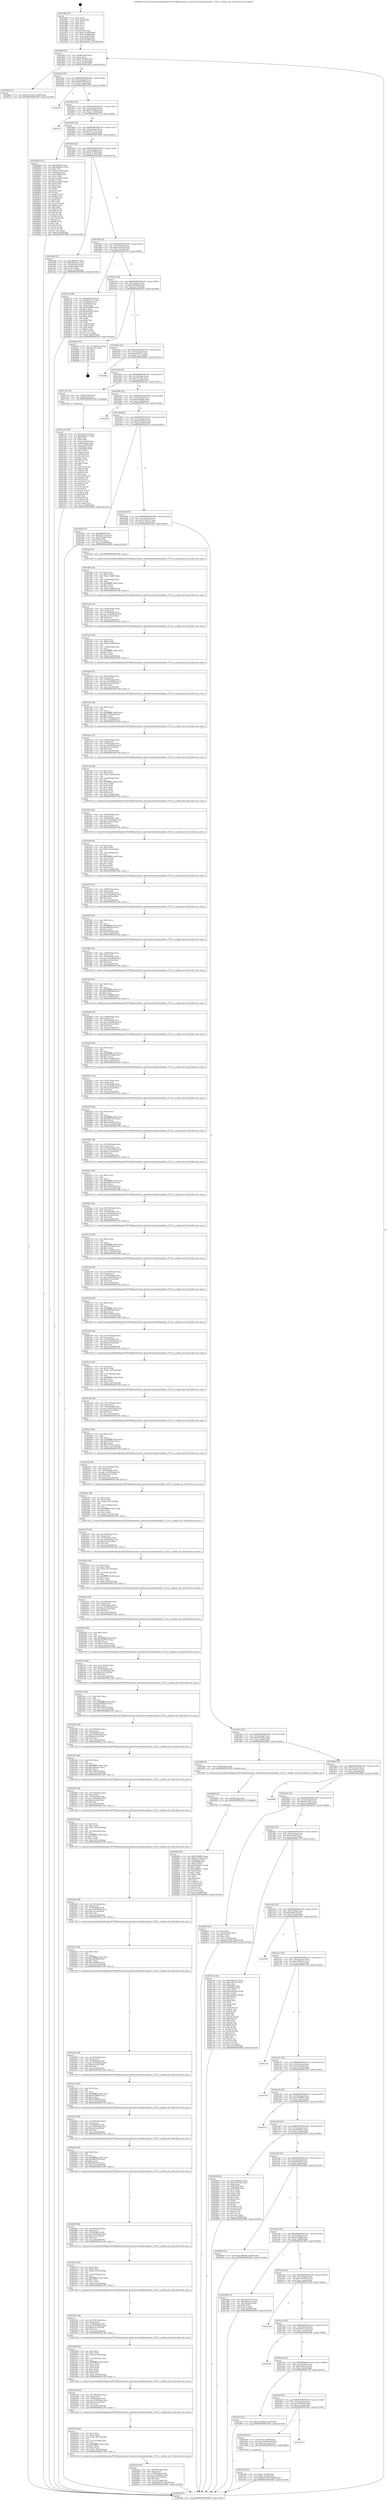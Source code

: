 digraph "0x401860" {
  label = "0x401860 (/mnt/c/Users/mathe/Desktop/tcc/POCII/binaries/extr_hashcatsrcmodulesmodule_13752.c_module_init_Final-ollvm.out::main(0))"
  labelloc = "t"
  node[shape=record]

  Entry [label="",width=0.3,height=0.3,shape=circle,fillcolor=black,style=filled]
  "0x40188f" [label="{
     0x40188f [23]\l
     | [instrs]\l
     &nbsp;&nbsp;0x40188f \<+3\>: mov -0x58(%rbp),%eax\l
     &nbsp;&nbsp;0x401892 \<+2\>: mov %eax,%ecx\l
     &nbsp;&nbsp;0x401894 \<+6\>: sub $0x812274d0,%ecx\l
     &nbsp;&nbsp;0x40189a \<+3\>: mov %eax,-0x5c(%rbp)\l
     &nbsp;&nbsp;0x40189d \<+3\>: mov %ecx,-0x60(%rbp)\l
     &nbsp;&nbsp;0x4018a0 \<+6\>: je 00000000004026fa \<main+0xe9a\>\l
  }"]
  "0x4026fa" [label="{
     0x4026fa [12]\l
     | [instrs]\l
     &nbsp;&nbsp;0x4026fa \<+7\>: movl $0xa1d14228,-0x58(%rbp)\l
     &nbsp;&nbsp;0x402701 \<+5\>: jmp 000000000040294f \<main+0x10ef\>\l
  }"]
  "0x4018a6" [label="{
     0x4018a6 [22]\l
     | [instrs]\l
     &nbsp;&nbsp;0x4018a6 \<+5\>: jmp 00000000004018ab \<main+0x4b\>\l
     &nbsp;&nbsp;0x4018ab \<+3\>: mov -0x5c(%rbp),%eax\l
     &nbsp;&nbsp;0x4018ae \<+5\>: sub $0x8681f2fe,%eax\l
     &nbsp;&nbsp;0x4018b3 \<+3\>: mov %eax,-0x64(%rbp)\l
     &nbsp;&nbsp;0x4018b6 \<+6\>: je 0000000000402930 \<main+0x10d0\>\l
  }"]
  Exit [label="",width=0.3,height=0.3,shape=circle,fillcolor=black,style=filled,peripheries=2]
  "0x402930" [label="{
     0x402930\l
  }", style=dashed]
  "0x4018bc" [label="{
     0x4018bc [22]\l
     | [instrs]\l
     &nbsp;&nbsp;0x4018bc \<+5\>: jmp 00000000004018c1 \<main+0x61\>\l
     &nbsp;&nbsp;0x4018c1 \<+3\>: mov -0x5c(%rbp),%eax\l
     &nbsp;&nbsp;0x4018c4 \<+5\>: sub $0x8d77b9e0,%eax\l
     &nbsp;&nbsp;0x4018c9 \<+3\>: mov %eax,-0x68(%rbp)\l
     &nbsp;&nbsp;0x4018cc \<+6\>: je 00000000004027c2 \<main+0xf62\>\l
  }"]
  "0x40269d" [label="{
     0x40269d [93]\l
     | [instrs]\l
     &nbsp;&nbsp;0x40269d \<+5\>: mov $0x2789f9b3,%eax\l
     &nbsp;&nbsp;0x4026a2 \<+5\>: mov $0x812274d0,%ecx\l
     &nbsp;&nbsp;0x4026a7 \<+7\>: mov 0x4050c4,%edx\l
     &nbsp;&nbsp;0x4026ae \<+7\>: mov 0x405088,%esi\l
     &nbsp;&nbsp;0x4026b5 \<+3\>: mov %edx,%r8d\l
     &nbsp;&nbsp;0x4026b8 \<+7\>: add $0x55db4471,%r8d\l
     &nbsp;&nbsp;0x4026bf \<+4\>: sub $0x1,%r8d\l
     &nbsp;&nbsp;0x4026c3 \<+7\>: sub $0x55db4471,%r8d\l
     &nbsp;&nbsp;0x4026ca \<+4\>: imul %r8d,%edx\l
     &nbsp;&nbsp;0x4026ce \<+3\>: and $0x1,%edx\l
     &nbsp;&nbsp;0x4026d1 \<+3\>: cmp $0x0,%edx\l
     &nbsp;&nbsp;0x4026d4 \<+4\>: sete %r9b\l
     &nbsp;&nbsp;0x4026d8 \<+3\>: cmp $0xa,%esi\l
     &nbsp;&nbsp;0x4026db \<+4\>: setl %r10b\l
     &nbsp;&nbsp;0x4026df \<+3\>: mov %r9b,%r11b\l
     &nbsp;&nbsp;0x4026e2 \<+3\>: and %r10b,%r11b\l
     &nbsp;&nbsp;0x4026e5 \<+3\>: xor %r10b,%r9b\l
     &nbsp;&nbsp;0x4026e8 \<+3\>: or %r9b,%r11b\l
     &nbsp;&nbsp;0x4026eb \<+4\>: test $0x1,%r11b\l
     &nbsp;&nbsp;0x4026ef \<+3\>: cmovne %ecx,%eax\l
     &nbsp;&nbsp;0x4026f2 \<+3\>: mov %eax,-0x58(%rbp)\l
     &nbsp;&nbsp;0x4026f5 \<+5\>: jmp 000000000040294f \<main+0x10ef\>\l
  }"]
  "0x4027c2" [label="{
     0x4027c2\l
  }", style=dashed]
  "0x4018d2" [label="{
     0x4018d2 [22]\l
     | [instrs]\l
     &nbsp;&nbsp;0x4018d2 \<+5\>: jmp 00000000004018d7 \<main+0x77\>\l
     &nbsp;&nbsp;0x4018d7 \<+3\>: mov -0x5c(%rbp),%eax\l
     &nbsp;&nbsp;0x4018da \<+5\>: sub $0x8fe1a751,%eax\l
     &nbsp;&nbsp;0x4018df \<+3\>: mov %eax,-0x6c(%rbp)\l
     &nbsp;&nbsp;0x4018e2 \<+6\>: je 0000000000402826 \<main+0xfc6\>\l
  }"]
  "0x402694" [label="{
     0x402694 [9]\l
     | [instrs]\l
     &nbsp;&nbsp;0x402694 \<+4\>: mov -0x50(%rbp),%rdi\l
     &nbsp;&nbsp;0x402698 \<+5\>: call 0000000000401030 \<free@plt\>\l
     | [calls]\l
     &nbsp;&nbsp;0x401030 \{1\} (unknown)\l
  }"]
  "0x402826" [label="{
     0x402826 [151]\l
     | [instrs]\l
     &nbsp;&nbsp;0x402826 \<+5\>: mov $0xdefb225,%eax\l
     &nbsp;&nbsp;0x40282b \<+5\>: mov $0x290feb13,%ecx\l
     &nbsp;&nbsp;0x402830 \<+2\>: mov $0x1,%dl\l
     &nbsp;&nbsp;0x402832 \<+7\>: movl $0x0,-0x34(%rbp)\l
     &nbsp;&nbsp;0x402839 \<+7\>: mov 0x4050c4,%esi\l
     &nbsp;&nbsp;0x402840 \<+7\>: mov 0x405088,%edi\l
     &nbsp;&nbsp;0x402847 \<+3\>: mov %esi,%r8d\l
     &nbsp;&nbsp;0x40284a \<+7\>: sub $0xcecea0f4,%r8d\l
     &nbsp;&nbsp;0x402851 \<+4\>: sub $0x1,%r8d\l
     &nbsp;&nbsp;0x402855 \<+7\>: add $0xcecea0f4,%r8d\l
     &nbsp;&nbsp;0x40285c \<+4\>: imul %r8d,%esi\l
     &nbsp;&nbsp;0x402860 \<+3\>: and $0x1,%esi\l
     &nbsp;&nbsp;0x402863 \<+3\>: cmp $0x0,%esi\l
     &nbsp;&nbsp;0x402866 \<+4\>: sete %r9b\l
     &nbsp;&nbsp;0x40286a \<+3\>: cmp $0xa,%edi\l
     &nbsp;&nbsp;0x40286d \<+4\>: setl %r10b\l
     &nbsp;&nbsp;0x402871 \<+3\>: mov %r9b,%r11b\l
     &nbsp;&nbsp;0x402874 \<+4\>: xor $0xff,%r11b\l
     &nbsp;&nbsp;0x402878 \<+3\>: mov %r10b,%bl\l
     &nbsp;&nbsp;0x40287b \<+3\>: xor $0xff,%bl\l
     &nbsp;&nbsp;0x40287e \<+3\>: xor $0x1,%dl\l
     &nbsp;&nbsp;0x402881 \<+3\>: mov %r11b,%r14b\l
     &nbsp;&nbsp;0x402884 \<+4\>: and $0xff,%r14b\l
     &nbsp;&nbsp;0x402888 \<+3\>: and %dl,%r9b\l
     &nbsp;&nbsp;0x40288b \<+3\>: mov %bl,%r15b\l
     &nbsp;&nbsp;0x40288e \<+4\>: and $0xff,%r15b\l
     &nbsp;&nbsp;0x402892 \<+3\>: and %dl,%r10b\l
     &nbsp;&nbsp;0x402895 \<+3\>: or %r9b,%r14b\l
     &nbsp;&nbsp;0x402898 \<+3\>: or %r10b,%r15b\l
     &nbsp;&nbsp;0x40289b \<+3\>: xor %r15b,%r14b\l
     &nbsp;&nbsp;0x40289e \<+3\>: or %bl,%r11b\l
     &nbsp;&nbsp;0x4028a1 \<+4\>: xor $0xff,%r11b\l
     &nbsp;&nbsp;0x4028a5 \<+3\>: or $0x1,%dl\l
     &nbsp;&nbsp;0x4028a8 \<+3\>: and %dl,%r11b\l
     &nbsp;&nbsp;0x4028ab \<+3\>: or %r11b,%r14b\l
     &nbsp;&nbsp;0x4028ae \<+4\>: test $0x1,%r14b\l
     &nbsp;&nbsp;0x4028b2 \<+3\>: cmovne %ecx,%eax\l
     &nbsp;&nbsp;0x4028b5 \<+3\>: mov %eax,-0x58(%rbp)\l
     &nbsp;&nbsp;0x4028b8 \<+5\>: jmp 000000000040294f \<main+0x10ef\>\l
  }"]
  "0x4018e8" [label="{
     0x4018e8 [22]\l
     | [instrs]\l
     &nbsp;&nbsp;0x4018e8 \<+5\>: jmp 00000000004018ed \<main+0x8d\>\l
     &nbsp;&nbsp;0x4018ed \<+3\>: mov -0x5c(%rbp),%eax\l
     &nbsp;&nbsp;0x4018f0 \<+5\>: sub $0x92e7784f,%eax\l
     &nbsp;&nbsp;0x4018f5 \<+3\>: mov %eax,-0x70(%rbp)\l
     &nbsp;&nbsp;0x4018f8 \<+6\>: je 0000000000401dd4 \<main+0x574\>\l
  }"]
  "0x4025f2" [label="{
     0x4025f2 [45]\l
     | [instrs]\l
     &nbsp;&nbsp;0x4025f2 \<+6\>: mov -0x160(%rbp),%ecx\l
     &nbsp;&nbsp;0x4025f8 \<+3\>: imul %eax,%ecx\l
     &nbsp;&nbsp;0x4025fb \<+4\>: mov -0x50(%rbp),%rdi\l
     &nbsp;&nbsp;0x4025ff \<+4\>: movslq -0x54(%rbp),%r8\l
     &nbsp;&nbsp;0x402603 \<+7\>: imul $0x1e0,%r8,%r8\l
     &nbsp;&nbsp;0x40260a \<+3\>: add %r8,%rdi\l
     &nbsp;&nbsp;0x40260d \<+6\>: mov %ecx,0x1d8(%rdi)\l
     &nbsp;&nbsp;0x402613 \<+7\>: movl $0xef9e479c,-0x58(%rbp)\l
     &nbsp;&nbsp;0x40261a \<+5\>: jmp 000000000040294f \<main+0x10ef\>\l
  }"]
  "0x401dd4" [label="{
     0x401dd4 [27]\l
     | [instrs]\l
     &nbsp;&nbsp;0x401dd4 \<+5\>: mov $0x28f005e3,%eax\l
     &nbsp;&nbsp;0x401dd9 \<+5\>: mov $0xc8224b31,%ecx\l
     &nbsp;&nbsp;0x401dde \<+3\>: mov -0x54(%rbp),%edx\l
     &nbsp;&nbsp;0x401de1 \<+3\>: cmp -0x48(%rbp),%edx\l
     &nbsp;&nbsp;0x401de4 \<+3\>: cmovl %ecx,%eax\l
     &nbsp;&nbsp;0x401de7 \<+3\>: mov %eax,-0x58(%rbp)\l
     &nbsp;&nbsp;0x401dea \<+5\>: jmp 000000000040294f \<main+0x10ef\>\l
  }"]
  "0x4018fe" [label="{
     0x4018fe [22]\l
     | [instrs]\l
     &nbsp;&nbsp;0x4018fe \<+5\>: jmp 0000000000401903 \<main+0xa3\>\l
     &nbsp;&nbsp;0x401903 \<+3\>: mov -0x5c(%rbp),%eax\l
     &nbsp;&nbsp;0x401906 \<+5\>: sub $0xa1d14228,%eax\l
     &nbsp;&nbsp;0x40190b \<+3\>: mov %eax,-0x74(%rbp)\l
     &nbsp;&nbsp;0x40190e \<+6\>: je 00000000004027ce \<main+0xf6e\>\l
  }"]
  "0x4025c6" [label="{
     0x4025c6 [44]\l
     | [instrs]\l
     &nbsp;&nbsp;0x4025c6 \<+2\>: xor %ecx,%ecx\l
     &nbsp;&nbsp;0x4025c8 \<+5\>: mov $0x2,%edx\l
     &nbsp;&nbsp;0x4025cd \<+6\>: mov %edx,-0x15c(%rbp)\l
     &nbsp;&nbsp;0x4025d3 \<+1\>: cltd\l
     &nbsp;&nbsp;0x4025d4 \<+6\>: mov -0x15c(%rbp),%esi\l
     &nbsp;&nbsp;0x4025da \<+2\>: idiv %esi\l
     &nbsp;&nbsp;0x4025dc \<+6\>: imul $0xfffffffe,%edx,%edx\l
     &nbsp;&nbsp;0x4025e2 \<+3\>: sub $0x1,%ecx\l
     &nbsp;&nbsp;0x4025e5 \<+2\>: sub %ecx,%edx\l
     &nbsp;&nbsp;0x4025e7 \<+6\>: mov %edx,-0x160(%rbp)\l
     &nbsp;&nbsp;0x4025ed \<+5\>: call 0000000000401160 \<next_i\>\l
     | [calls]\l
     &nbsp;&nbsp;0x401160 \{1\} (/mnt/c/Users/mathe/Desktop/tcc/POCII/binaries/extr_hashcatsrcmodulesmodule_13752.c_module_init_Final-ollvm.out::next_i)\l
  }"]
  "0x4027ce" [label="{
     0x4027ce [88]\l
     | [instrs]\l
     &nbsp;&nbsp;0x4027ce \<+5\>: mov $0xdefb225,%eax\l
     &nbsp;&nbsp;0x4027d3 \<+5\>: mov $0x8fe1a751,%ecx\l
     &nbsp;&nbsp;0x4027d8 \<+7\>: mov 0x4050c4,%edx\l
     &nbsp;&nbsp;0x4027df \<+7\>: mov 0x405088,%esi\l
     &nbsp;&nbsp;0x4027e6 \<+2\>: mov %edx,%edi\l
     &nbsp;&nbsp;0x4027e8 \<+6\>: add $0xefe82d05,%edi\l
     &nbsp;&nbsp;0x4027ee \<+3\>: sub $0x1,%edi\l
     &nbsp;&nbsp;0x4027f1 \<+6\>: sub $0xefe82d05,%edi\l
     &nbsp;&nbsp;0x4027f7 \<+3\>: imul %edi,%edx\l
     &nbsp;&nbsp;0x4027fa \<+3\>: and $0x1,%edx\l
     &nbsp;&nbsp;0x4027fd \<+3\>: cmp $0x0,%edx\l
     &nbsp;&nbsp;0x402800 \<+4\>: sete %r8b\l
     &nbsp;&nbsp;0x402804 \<+3\>: cmp $0xa,%esi\l
     &nbsp;&nbsp;0x402807 \<+4\>: setl %r9b\l
     &nbsp;&nbsp;0x40280b \<+3\>: mov %r8b,%r10b\l
     &nbsp;&nbsp;0x40280e \<+3\>: and %r9b,%r10b\l
     &nbsp;&nbsp;0x402811 \<+3\>: xor %r9b,%r8b\l
     &nbsp;&nbsp;0x402814 \<+3\>: or %r8b,%r10b\l
     &nbsp;&nbsp;0x402817 \<+4\>: test $0x1,%r10b\l
     &nbsp;&nbsp;0x40281b \<+3\>: cmovne %ecx,%eax\l
     &nbsp;&nbsp;0x40281e \<+3\>: mov %eax,-0x58(%rbp)\l
     &nbsp;&nbsp;0x402821 \<+5\>: jmp 000000000040294f \<main+0x10ef\>\l
  }"]
  "0x401914" [label="{
     0x401914 [22]\l
     | [instrs]\l
     &nbsp;&nbsp;0x401914 \<+5\>: jmp 0000000000401919 \<main+0xb9\>\l
     &nbsp;&nbsp;0x401919 \<+3\>: mov -0x5c(%rbp),%eax\l
     &nbsp;&nbsp;0x40191c \<+5\>: sub $0xa1f9500a,%eax\l
     &nbsp;&nbsp;0x401921 \<+3\>: mov %eax,-0x78(%rbp)\l
     &nbsp;&nbsp;0x401924 \<+6\>: je 00000000004028c9 \<main+0x1069\>\l
  }"]
  "0x4025a0" [label="{
     0x4025a0 [38]\l
     | [instrs]\l
     &nbsp;&nbsp;0x4025a0 \<+6\>: mov -0x158(%rbp),%ecx\l
     &nbsp;&nbsp;0x4025a6 \<+3\>: imul %eax,%ecx\l
     &nbsp;&nbsp;0x4025a9 \<+4\>: mov -0x50(%rbp),%rdi\l
     &nbsp;&nbsp;0x4025ad \<+4\>: movslq -0x54(%rbp),%r8\l
     &nbsp;&nbsp;0x4025b1 \<+7\>: imul $0x1e0,%r8,%r8\l
     &nbsp;&nbsp;0x4025b8 \<+3\>: add %r8,%rdi\l
     &nbsp;&nbsp;0x4025bb \<+6\>: mov %ecx,0x1d4(%rdi)\l
     &nbsp;&nbsp;0x4025c1 \<+5\>: call 0000000000401160 \<next_i\>\l
     | [calls]\l
     &nbsp;&nbsp;0x401160 \{1\} (/mnt/c/Users/mathe/Desktop/tcc/POCII/binaries/extr_hashcatsrcmodulesmodule_13752.c_module_init_Final-ollvm.out::next_i)\l
  }"]
  "0x4028c9" [label="{
     0x4028c9 [21]\l
     | [instrs]\l
     &nbsp;&nbsp;0x4028c9 \<+3\>: mov -0x34(%rbp),%eax\l
     &nbsp;&nbsp;0x4028cc \<+7\>: add $0x138,%rsp\l
     &nbsp;&nbsp;0x4028d3 \<+1\>: pop %rbx\l
     &nbsp;&nbsp;0x4028d4 \<+2\>: pop %r12\l
     &nbsp;&nbsp;0x4028d6 \<+2\>: pop %r13\l
     &nbsp;&nbsp;0x4028d8 \<+2\>: pop %r14\l
     &nbsp;&nbsp;0x4028da \<+2\>: pop %r15\l
     &nbsp;&nbsp;0x4028dc \<+1\>: pop %rbp\l
     &nbsp;&nbsp;0x4028dd \<+1\>: ret\l
  }"]
  "0x40192a" [label="{
     0x40192a [22]\l
     | [instrs]\l
     &nbsp;&nbsp;0x40192a \<+5\>: jmp 000000000040192f \<main+0xcf\>\l
     &nbsp;&nbsp;0x40192f \<+3\>: mov -0x5c(%rbp),%eax\l
     &nbsp;&nbsp;0x401932 \<+5\>: sub $0xa2f88172,%eax\l
     &nbsp;&nbsp;0x401937 \<+3\>: mov %eax,-0x7c(%rbp)\l
     &nbsp;&nbsp;0x40193a \<+6\>: je 00000000004028de \<main+0x107e\>\l
  }"]
  "0x402568" [label="{
     0x402568 [56]\l
     | [instrs]\l
     &nbsp;&nbsp;0x402568 \<+2\>: xor %ecx,%ecx\l
     &nbsp;&nbsp;0x40256a \<+5\>: mov $0x2,%edx\l
     &nbsp;&nbsp;0x40256f \<+6\>: mov %edx,-0x154(%rbp)\l
     &nbsp;&nbsp;0x402575 \<+1\>: cltd\l
     &nbsp;&nbsp;0x402576 \<+6\>: mov -0x154(%rbp),%esi\l
     &nbsp;&nbsp;0x40257c \<+2\>: idiv %esi\l
     &nbsp;&nbsp;0x40257e \<+6\>: imul $0xfffffffe,%edx,%edx\l
     &nbsp;&nbsp;0x402584 \<+3\>: mov %ecx,%r9d\l
     &nbsp;&nbsp;0x402587 \<+3\>: sub %edx,%r9d\l
     &nbsp;&nbsp;0x40258a \<+2\>: mov %ecx,%edx\l
     &nbsp;&nbsp;0x40258c \<+3\>: sub $0x1,%edx\l
     &nbsp;&nbsp;0x40258f \<+3\>: add %edx,%r9d\l
     &nbsp;&nbsp;0x402592 \<+3\>: sub %r9d,%ecx\l
     &nbsp;&nbsp;0x402595 \<+6\>: mov %ecx,-0x158(%rbp)\l
     &nbsp;&nbsp;0x40259b \<+5\>: call 0000000000401160 \<next_i\>\l
     | [calls]\l
     &nbsp;&nbsp;0x401160 \{1\} (/mnt/c/Users/mathe/Desktop/tcc/POCII/binaries/extr_hashcatsrcmodulesmodule_13752.c_module_init_Final-ollvm.out::next_i)\l
  }"]
  "0x4028de" [label="{
     0x4028de\l
  }", style=dashed]
  "0x401940" [label="{
     0x401940 [22]\l
     | [instrs]\l
     &nbsp;&nbsp;0x401940 \<+5\>: jmp 0000000000401945 \<main+0xe5\>\l
     &nbsp;&nbsp;0x401945 \<+3\>: mov -0x5c(%rbp),%eax\l
     &nbsp;&nbsp;0x401948 \<+5\>: sub $0xa78c72fc,%eax\l
     &nbsp;&nbsp;0x40194d \<+3\>: mov %eax,-0x80(%rbp)\l
     &nbsp;&nbsp;0x401950 \<+6\>: je 0000000000401cdc \<main+0x47c\>\l
  }"]
  "0x402542" [label="{
     0x402542 [38]\l
     | [instrs]\l
     &nbsp;&nbsp;0x402542 \<+6\>: mov -0x150(%rbp),%ecx\l
     &nbsp;&nbsp;0x402548 \<+3\>: imul %eax,%ecx\l
     &nbsp;&nbsp;0x40254b \<+4\>: mov -0x50(%rbp),%rdi\l
     &nbsp;&nbsp;0x40254f \<+4\>: movslq -0x54(%rbp),%r8\l
     &nbsp;&nbsp;0x402553 \<+7\>: imul $0x1e0,%r8,%r8\l
     &nbsp;&nbsp;0x40255a \<+3\>: add %r8,%rdi\l
     &nbsp;&nbsp;0x40255d \<+6\>: mov %ecx,0x1d0(%rdi)\l
     &nbsp;&nbsp;0x402563 \<+5\>: call 0000000000401160 \<next_i\>\l
     | [calls]\l
     &nbsp;&nbsp;0x401160 \{1\} (/mnt/c/Users/mathe/Desktop/tcc/POCII/binaries/extr_hashcatsrcmodulesmodule_13752.c_module_init_Final-ollvm.out::next_i)\l
  }"]
  "0x401cdc" [label="{
     0x401cdc [13]\l
     | [instrs]\l
     &nbsp;&nbsp;0x401cdc \<+4\>: mov -0x40(%rbp),%rax\l
     &nbsp;&nbsp;0x401ce0 \<+4\>: mov 0x8(%rax),%rdi\l
     &nbsp;&nbsp;0x401ce4 \<+5\>: call 0000000000401060 \<atoi@plt\>\l
     | [calls]\l
     &nbsp;&nbsp;0x401060 \{1\} (unknown)\l
  }"]
  "0x401956" [label="{
     0x401956 [25]\l
     | [instrs]\l
     &nbsp;&nbsp;0x401956 \<+5\>: jmp 000000000040195b \<main+0xfb\>\l
     &nbsp;&nbsp;0x40195b \<+3\>: mov -0x5c(%rbp),%eax\l
     &nbsp;&nbsp;0x40195e \<+5\>: sub $0xa83bcb90,%eax\l
     &nbsp;&nbsp;0x401963 \<+6\>: mov %eax,-0x84(%rbp)\l
     &nbsp;&nbsp;0x401969 \<+6\>: je 0000000000401bae \<main+0x34e\>\l
  }"]
  "0x402516" [label="{
     0x402516 [44]\l
     | [instrs]\l
     &nbsp;&nbsp;0x402516 \<+2\>: xor %ecx,%ecx\l
     &nbsp;&nbsp;0x402518 \<+5\>: mov $0x2,%edx\l
     &nbsp;&nbsp;0x40251d \<+6\>: mov %edx,-0x14c(%rbp)\l
     &nbsp;&nbsp;0x402523 \<+1\>: cltd\l
     &nbsp;&nbsp;0x402524 \<+6\>: mov -0x14c(%rbp),%esi\l
     &nbsp;&nbsp;0x40252a \<+2\>: idiv %esi\l
     &nbsp;&nbsp;0x40252c \<+6\>: imul $0xfffffffe,%edx,%edx\l
     &nbsp;&nbsp;0x402532 \<+3\>: sub $0x1,%ecx\l
     &nbsp;&nbsp;0x402535 \<+2\>: sub %ecx,%edx\l
     &nbsp;&nbsp;0x402537 \<+6\>: mov %edx,-0x150(%rbp)\l
     &nbsp;&nbsp;0x40253d \<+5\>: call 0000000000401160 \<next_i\>\l
     | [calls]\l
     &nbsp;&nbsp;0x401160 \{1\} (/mnt/c/Users/mathe/Desktop/tcc/POCII/binaries/extr_hashcatsrcmodulesmodule_13752.c_module_init_Final-ollvm.out::next_i)\l
  }"]
  "0x401bae" [label="{
     0x401bae\l
  }", style=dashed]
  "0x40196f" [label="{
     0x40196f [25]\l
     | [instrs]\l
     &nbsp;&nbsp;0x40196f \<+5\>: jmp 0000000000401974 \<main+0x114\>\l
     &nbsp;&nbsp;0x401974 \<+3\>: mov -0x5c(%rbp),%eax\l
     &nbsp;&nbsp;0x401977 \<+5\>: sub $0xab42631d,%eax\l
     &nbsp;&nbsp;0x40197c \<+6\>: mov %eax,-0x88(%rbp)\l
     &nbsp;&nbsp;0x401982 \<+6\>: je 0000000000401b3b \<main+0x2db\>\l
  }"]
  "0x4024f0" [label="{
     0x4024f0 [38]\l
     | [instrs]\l
     &nbsp;&nbsp;0x4024f0 \<+6\>: mov -0x148(%rbp),%ecx\l
     &nbsp;&nbsp;0x4024f6 \<+3\>: imul %eax,%ecx\l
     &nbsp;&nbsp;0x4024f9 \<+4\>: mov -0x50(%rbp),%rdi\l
     &nbsp;&nbsp;0x4024fd \<+4\>: movslq -0x54(%rbp),%r8\l
     &nbsp;&nbsp;0x402501 \<+7\>: imul $0x1e0,%r8,%r8\l
     &nbsp;&nbsp;0x402508 \<+3\>: add %r8,%rdi\l
     &nbsp;&nbsp;0x40250b \<+6\>: mov %ecx,0x1a8(%rdi)\l
     &nbsp;&nbsp;0x402511 \<+5\>: call 0000000000401160 \<next_i\>\l
     | [calls]\l
     &nbsp;&nbsp;0x401160 \{1\} (/mnt/c/Users/mathe/Desktop/tcc/POCII/binaries/extr_hashcatsrcmodulesmodule_13752.c_module_init_Final-ollvm.out::next_i)\l
  }"]
  "0x401b3b" [label="{
     0x401b3b [27]\l
     | [instrs]\l
     &nbsp;&nbsp;0x401b3b \<+5\>: mov $0xd4fa92f,%eax\l
     &nbsp;&nbsp;0x401b40 \<+5\>: mov $0x5957c1ad,%ecx\l
     &nbsp;&nbsp;0x401b45 \<+3\>: mov -0x30(%rbp),%edx\l
     &nbsp;&nbsp;0x401b48 \<+3\>: cmp $0x2,%edx\l
     &nbsp;&nbsp;0x401b4b \<+3\>: cmovne %ecx,%eax\l
     &nbsp;&nbsp;0x401b4e \<+3\>: mov %eax,-0x58(%rbp)\l
     &nbsp;&nbsp;0x401b51 \<+5\>: jmp 000000000040294f \<main+0x10ef\>\l
  }"]
  "0x401988" [label="{
     0x401988 [25]\l
     | [instrs]\l
     &nbsp;&nbsp;0x401988 \<+5\>: jmp 000000000040198d \<main+0x12d\>\l
     &nbsp;&nbsp;0x40198d \<+3\>: mov -0x5c(%rbp),%eax\l
     &nbsp;&nbsp;0x401990 \<+5\>: sub $0xc8224b31,%eax\l
     &nbsp;&nbsp;0x401995 \<+6\>: mov %eax,-0x8c(%rbp)\l
     &nbsp;&nbsp;0x40199b \<+6\>: je 0000000000401def \<main+0x58f\>\l
  }"]
  "0x40294f" [label="{
     0x40294f [5]\l
     | [instrs]\l
     &nbsp;&nbsp;0x40294f \<+5\>: jmp 000000000040188f \<main+0x2f\>\l
  }"]
  "0x401860" [label="{
     0x401860 [47]\l
     | [instrs]\l
     &nbsp;&nbsp;0x401860 \<+1\>: push %rbp\l
     &nbsp;&nbsp;0x401861 \<+3\>: mov %rsp,%rbp\l
     &nbsp;&nbsp;0x401864 \<+2\>: push %r15\l
     &nbsp;&nbsp;0x401866 \<+2\>: push %r14\l
     &nbsp;&nbsp;0x401868 \<+2\>: push %r13\l
     &nbsp;&nbsp;0x40186a \<+2\>: push %r12\l
     &nbsp;&nbsp;0x40186c \<+1\>: push %rbx\l
     &nbsp;&nbsp;0x40186d \<+7\>: sub $0x138,%rsp\l
     &nbsp;&nbsp;0x401874 \<+7\>: movl $0x0,-0x34(%rbp)\l
     &nbsp;&nbsp;0x40187b \<+3\>: mov %edi,-0x38(%rbp)\l
     &nbsp;&nbsp;0x40187e \<+4\>: mov %rsi,-0x40(%rbp)\l
     &nbsp;&nbsp;0x401882 \<+3\>: mov -0x38(%rbp),%edi\l
     &nbsp;&nbsp;0x401885 \<+3\>: mov %edi,-0x30(%rbp)\l
     &nbsp;&nbsp;0x401888 \<+7\>: movl $0xab42631d,-0x58(%rbp)\l
  }"]
  "0x4024c8" [label="{
     0x4024c8 [40]\l
     | [instrs]\l
     &nbsp;&nbsp;0x4024c8 \<+5\>: mov $0x2,%ecx\l
     &nbsp;&nbsp;0x4024cd \<+1\>: cltd\l
     &nbsp;&nbsp;0x4024ce \<+2\>: idiv %ecx\l
     &nbsp;&nbsp;0x4024d0 \<+6\>: imul $0xfffffffe,%edx,%ecx\l
     &nbsp;&nbsp;0x4024d6 \<+6\>: add $0x566c535c,%ecx\l
     &nbsp;&nbsp;0x4024dc \<+3\>: add $0x1,%ecx\l
     &nbsp;&nbsp;0x4024df \<+6\>: sub $0x566c535c,%ecx\l
     &nbsp;&nbsp;0x4024e5 \<+6\>: mov %ecx,-0x148(%rbp)\l
     &nbsp;&nbsp;0x4024eb \<+5\>: call 0000000000401160 \<next_i\>\l
     | [calls]\l
     &nbsp;&nbsp;0x401160 \{1\} (/mnt/c/Users/mathe/Desktop/tcc/POCII/binaries/extr_hashcatsrcmodulesmodule_13752.c_module_init_Final-ollvm.out::next_i)\l
  }"]
  "0x401def" [label="{
     0x401def [5]\l
     | [instrs]\l
     &nbsp;&nbsp;0x401def \<+5\>: call 0000000000401160 \<next_i\>\l
     | [calls]\l
     &nbsp;&nbsp;0x401160 \{1\} (/mnt/c/Users/mathe/Desktop/tcc/POCII/binaries/extr_hashcatsrcmodulesmodule_13752.c_module_init_Final-ollvm.out::next_i)\l
  }"]
  "0x4019a1" [label="{
     0x4019a1 [25]\l
     | [instrs]\l
     &nbsp;&nbsp;0x4019a1 \<+5\>: jmp 00000000004019a6 \<main+0x146\>\l
     &nbsp;&nbsp;0x4019a6 \<+3\>: mov -0x5c(%rbp),%eax\l
     &nbsp;&nbsp;0x4019a9 \<+5\>: sub $0xd744134e,%eax\l
     &nbsp;&nbsp;0x4019ae \<+6\>: mov %eax,-0x90(%rbp)\l
     &nbsp;&nbsp;0x4019b4 \<+6\>: je 000000000040268b \<main+0xe2b\>\l
  }"]
  "0x4024a2" [label="{
     0x4024a2 [38]\l
     | [instrs]\l
     &nbsp;&nbsp;0x4024a2 \<+6\>: mov -0x144(%rbp),%ecx\l
     &nbsp;&nbsp;0x4024a8 \<+3\>: imul %eax,%ecx\l
     &nbsp;&nbsp;0x4024ab \<+4\>: mov -0x50(%rbp),%rdi\l
     &nbsp;&nbsp;0x4024af \<+4\>: movslq -0x54(%rbp),%r8\l
     &nbsp;&nbsp;0x4024b3 \<+7\>: imul $0x1e0,%r8,%r8\l
     &nbsp;&nbsp;0x4024ba \<+3\>: add %r8,%rdi\l
     &nbsp;&nbsp;0x4024bd \<+6\>: mov %ecx,0x198(%rdi)\l
     &nbsp;&nbsp;0x4024c3 \<+5\>: call 0000000000401160 \<next_i\>\l
     | [calls]\l
     &nbsp;&nbsp;0x401160 \{1\} (/mnt/c/Users/mathe/Desktop/tcc/POCII/binaries/extr_hashcatsrcmodulesmodule_13752.c_module_init_Final-ollvm.out::next_i)\l
  }"]
  "0x40268b" [label="{
     0x40268b [9]\l
     | [instrs]\l
     &nbsp;&nbsp;0x40268b \<+4\>: mov -0x50(%rbp),%rdi\l
     &nbsp;&nbsp;0x40268f \<+5\>: call 00000000004013d0 \<module_init\>\l
     | [calls]\l
     &nbsp;&nbsp;0x4013d0 \{1\} (/mnt/c/Users/mathe/Desktop/tcc/POCII/binaries/extr_hashcatsrcmodulesmodule_13752.c_module_init_Final-ollvm.out::module_init)\l
  }"]
  "0x4019ba" [label="{
     0x4019ba [25]\l
     | [instrs]\l
     &nbsp;&nbsp;0x4019ba \<+5\>: jmp 00000000004019bf \<main+0x15f\>\l
     &nbsp;&nbsp;0x4019bf \<+3\>: mov -0x5c(%rbp),%eax\l
     &nbsp;&nbsp;0x4019c2 \<+5\>: sub $0xe34dc7c5,%eax\l
     &nbsp;&nbsp;0x4019c7 \<+6\>: mov %eax,-0x94(%rbp)\l
     &nbsp;&nbsp;0x4019cd \<+6\>: je 00000000004028f6 \<main+0x1096\>\l
  }"]
  "0x40247a" [label="{
     0x40247a [40]\l
     | [instrs]\l
     &nbsp;&nbsp;0x40247a \<+5\>: mov $0x2,%ecx\l
     &nbsp;&nbsp;0x40247f \<+1\>: cltd\l
     &nbsp;&nbsp;0x402480 \<+2\>: idiv %ecx\l
     &nbsp;&nbsp;0x402482 \<+6\>: imul $0xfffffffe,%edx,%ecx\l
     &nbsp;&nbsp;0x402488 \<+6\>: add $0xa6189882,%ecx\l
     &nbsp;&nbsp;0x40248e \<+3\>: add $0x1,%ecx\l
     &nbsp;&nbsp;0x402491 \<+6\>: sub $0xa6189882,%ecx\l
     &nbsp;&nbsp;0x402497 \<+6\>: mov %ecx,-0x144(%rbp)\l
     &nbsp;&nbsp;0x40249d \<+5\>: call 0000000000401160 \<next_i\>\l
     | [calls]\l
     &nbsp;&nbsp;0x401160 \{1\} (/mnt/c/Users/mathe/Desktop/tcc/POCII/binaries/extr_hashcatsrcmodulesmodule_13752.c_module_init_Final-ollvm.out::next_i)\l
  }"]
  "0x4028f6" [label="{
     0x4028f6\l
  }", style=dashed]
  "0x4019d3" [label="{
     0x4019d3 [25]\l
     | [instrs]\l
     &nbsp;&nbsp;0x4019d3 \<+5\>: jmp 00000000004019d8 \<main+0x178\>\l
     &nbsp;&nbsp;0x4019d8 \<+3\>: mov -0x5c(%rbp),%eax\l
     &nbsp;&nbsp;0x4019db \<+5\>: sub $0xef9e479c,%eax\l
     &nbsp;&nbsp;0x4019e0 \<+6\>: mov %eax,-0x98(%rbp)\l
     &nbsp;&nbsp;0x4019e6 \<+6\>: je 000000000040261f \<main+0xdbf\>\l
  }"]
  "0x402454" [label="{
     0x402454 [38]\l
     | [instrs]\l
     &nbsp;&nbsp;0x402454 \<+6\>: mov -0x140(%rbp),%ecx\l
     &nbsp;&nbsp;0x40245a \<+3\>: imul %eax,%ecx\l
     &nbsp;&nbsp;0x40245d \<+4\>: mov -0x50(%rbp),%rdi\l
     &nbsp;&nbsp;0x402461 \<+4\>: movslq -0x54(%rbp),%r8\l
     &nbsp;&nbsp;0x402465 \<+7\>: imul $0x1e0,%r8,%r8\l
     &nbsp;&nbsp;0x40246c \<+3\>: add %r8,%rdi\l
     &nbsp;&nbsp;0x40246f \<+6\>: mov %ecx,0x194(%rdi)\l
     &nbsp;&nbsp;0x402475 \<+5\>: call 0000000000401160 \<next_i\>\l
     | [calls]\l
     &nbsp;&nbsp;0x401160 \{1\} (/mnt/c/Users/mathe/Desktop/tcc/POCII/binaries/extr_hashcatsrcmodulesmodule_13752.c_module_init_Final-ollvm.out::next_i)\l
  }"]
  "0x40261f" [label="{
     0x40261f [25]\l
     | [instrs]\l
     &nbsp;&nbsp;0x40261f \<+2\>: xor %eax,%eax\l
     &nbsp;&nbsp;0x402621 \<+3\>: mov -0x54(%rbp),%ecx\l
     &nbsp;&nbsp;0x402624 \<+3\>: sub $0x1,%eax\l
     &nbsp;&nbsp;0x402627 \<+2\>: sub %eax,%ecx\l
     &nbsp;&nbsp;0x402629 \<+3\>: mov %ecx,-0x54(%rbp)\l
     &nbsp;&nbsp;0x40262c \<+7\>: movl $0x92e7784f,-0x58(%rbp)\l
     &nbsp;&nbsp;0x402633 \<+5\>: jmp 000000000040294f \<main+0x10ef\>\l
  }"]
  "0x4019ec" [label="{
     0x4019ec [25]\l
     | [instrs]\l
     &nbsp;&nbsp;0x4019ec \<+5\>: jmp 00000000004019f1 \<main+0x191\>\l
     &nbsp;&nbsp;0x4019f1 \<+3\>: mov -0x5c(%rbp),%eax\l
     &nbsp;&nbsp;0x4019f4 \<+5\>: sub $0xd4fa92f,%eax\l
     &nbsp;&nbsp;0x4019f9 \<+6\>: mov %eax,-0x9c(%rbp)\l
     &nbsp;&nbsp;0x4019ff \<+6\>: je 0000000000401c4c \<main+0x3ec\>\l
  }"]
  "0x40242c" [label="{
     0x40242c [40]\l
     | [instrs]\l
     &nbsp;&nbsp;0x40242c \<+5\>: mov $0x2,%ecx\l
     &nbsp;&nbsp;0x402431 \<+1\>: cltd\l
     &nbsp;&nbsp;0x402432 \<+2\>: idiv %ecx\l
     &nbsp;&nbsp;0x402434 \<+6\>: imul $0xfffffffe,%edx,%ecx\l
     &nbsp;&nbsp;0x40243a \<+6\>: sub $0xaab5f090,%ecx\l
     &nbsp;&nbsp;0x402440 \<+3\>: add $0x1,%ecx\l
     &nbsp;&nbsp;0x402443 \<+6\>: add $0xaab5f090,%ecx\l
     &nbsp;&nbsp;0x402449 \<+6\>: mov %ecx,-0x140(%rbp)\l
     &nbsp;&nbsp;0x40244f \<+5\>: call 0000000000401160 \<next_i\>\l
     | [calls]\l
     &nbsp;&nbsp;0x401160 \{1\} (/mnt/c/Users/mathe/Desktop/tcc/POCII/binaries/extr_hashcatsrcmodulesmodule_13752.c_module_init_Final-ollvm.out::next_i)\l
  }"]
  "0x401c4c" [label="{
     0x401c4c [144]\l
     | [instrs]\l
     &nbsp;&nbsp;0x401c4c \<+5\>: mov $0xe34dc7c5,%eax\l
     &nbsp;&nbsp;0x401c51 \<+5\>: mov $0xa78c72fc,%ecx\l
     &nbsp;&nbsp;0x401c56 \<+2\>: mov $0x1,%dl\l
     &nbsp;&nbsp;0x401c58 \<+7\>: mov 0x4050c4,%esi\l
     &nbsp;&nbsp;0x401c5f \<+7\>: mov 0x405088,%edi\l
     &nbsp;&nbsp;0x401c66 \<+3\>: mov %esi,%r8d\l
     &nbsp;&nbsp;0x401c69 \<+7\>: add $0x14a647b2,%r8d\l
     &nbsp;&nbsp;0x401c70 \<+4\>: sub $0x1,%r8d\l
     &nbsp;&nbsp;0x401c74 \<+7\>: sub $0x14a647b2,%r8d\l
     &nbsp;&nbsp;0x401c7b \<+4\>: imul %r8d,%esi\l
     &nbsp;&nbsp;0x401c7f \<+3\>: and $0x1,%esi\l
     &nbsp;&nbsp;0x401c82 \<+3\>: cmp $0x0,%esi\l
     &nbsp;&nbsp;0x401c85 \<+4\>: sete %r9b\l
     &nbsp;&nbsp;0x401c89 \<+3\>: cmp $0xa,%edi\l
     &nbsp;&nbsp;0x401c8c \<+4\>: setl %r10b\l
     &nbsp;&nbsp;0x401c90 \<+3\>: mov %r9b,%r11b\l
     &nbsp;&nbsp;0x401c93 \<+4\>: xor $0xff,%r11b\l
     &nbsp;&nbsp;0x401c97 \<+3\>: mov %r10b,%bl\l
     &nbsp;&nbsp;0x401c9a \<+3\>: xor $0xff,%bl\l
     &nbsp;&nbsp;0x401c9d \<+3\>: xor $0x1,%dl\l
     &nbsp;&nbsp;0x401ca0 \<+3\>: mov %r11b,%r14b\l
     &nbsp;&nbsp;0x401ca3 \<+4\>: and $0xff,%r14b\l
     &nbsp;&nbsp;0x401ca7 \<+3\>: and %dl,%r9b\l
     &nbsp;&nbsp;0x401caa \<+3\>: mov %bl,%r15b\l
     &nbsp;&nbsp;0x401cad \<+4\>: and $0xff,%r15b\l
     &nbsp;&nbsp;0x401cb1 \<+3\>: and %dl,%r10b\l
     &nbsp;&nbsp;0x401cb4 \<+3\>: or %r9b,%r14b\l
     &nbsp;&nbsp;0x401cb7 \<+3\>: or %r10b,%r15b\l
     &nbsp;&nbsp;0x401cba \<+3\>: xor %r15b,%r14b\l
     &nbsp;&nbsp;0x401cbd \<+3\>: or %bl,%r11b\l
     &nbsp;&nbsp;0x401cc0 \<+4\>: xor $0xff,%r11b\l
     &nbsp;&nbsp;0x401cc4 \<+3\>: or $0x1,%dl\l
     &nbsp;&nbsp;0x401cc7 \<+3\>: and %dl,%r11b\l
     &nbsp;&nbsp;0x401cca \<+3\>: or %r11b,%r14b\l
     &nbsp;&nbsp;0x401ccd \<+4\>: test $0x1,%r14b\l
     &nbsp;&nbsp;0x401cd1 \<+3\>: cmovne %ecx,%eax\l
     &nbsp;&nbsp;0x401cd4 \<+3\>: mov %eax,-0x58(%rbp)\l
     &nbsp;&nbsp;0x401cd7 \<+5\>: jmp 000000000040294f \<main+0x10ef\>\l
  }"]
  "0x401a05" [label="{
     0x401a05 [25]\l
     | [instrs]\l
     &nbsp;&nbsp;0x401a05 \<+5\>: jmp 0000000000401a0a \<main+0x1aa\>\l
     &nbsp;&nbsp;0x401a0a \<+3\>: mov -0x5c(%rbp),%eax\l
     &nbsp;&nbsp;0x401a0d \<+5\>: sub $0xdefb225,%eax\l
     &nbsp;&nbsp;0x401a12 \<+6\>: mov %eax,-0xa0(%rbp)\l
     &nbsp;&nbsp;0x401a18 \<+6\>: je 0000000000402941 \<main+0x10e1\>\l
  }"]
  "0x401ce9" [label="{
     0x401ce9 [150]\l
     | [instrs]\l
     &nbsp;&nbsp;0x401ce9 \<+5\>: mov $0xe34dc7c5,%ecx\l
     &nbsp;&nbsp;0x401cee \<+5\>: mov $0x6cf6c2a7,%edx\l
     &nbsp;&nbsp;0x401cf3 \<+3\>: mov $0x1,%sil\l
     &nbsp;&nbsp;0x401cf6 \<+3\>: xor %r8d,%r8d\l
     &nbsp;&nbsp;0x401cf9 \<+3\>: mov %eax,-0x44(%rbp)\l
     &nbsp;&nbsp;0x401cfc \<+3\>: mov -0x44(%rbp),%eax\l
     &nbsp;&nbsp;0x401cff \<+3\>: mov %eax,-0x2c(%rbp)\l
     &nbsp;&nbsp;0x401d02 \<+7\>: mov 0x4050c4,%eax\l
     &nbsp;&nbsp;0x401d09 \<+8\>: mov 0x405088,%r9d\l
     &nbsp;&nbsp;0x401d11 \<+4\>: sub $0x1,%r8d\l
     &nbsp;&nbsp;0x401d15 \<+3\>: mov %eax,%r10d\l
     &nbsp;&nbsp;0x401d18 \<+3\>: add %r8d,%r10d\l
     &nbsp;&nbsp;0x401d1b \<+4\>: imul %r10d,%eax\l
     &nbsp;&nbsp;0x401d1f \<+3\>: and $0x1,%eax\l
     &nbsp;&nbsp;0x401d22 \<+3\>: cmp $0x0,%eax\l
     &nbsp;&nbsp;0x401d25 \<+4\>: sete %r11b\l
     &nbsp;&nbsp;0x401d29 \<+4\>: cmp $0xa,%r9d\l
     &nbsp;&nbsp;0x401d2d \<+3\>: setl %bl\l
     &nbsp;&nbsp;0x401d30 \<+3\>: mov %r11b,%r14b\l
     &nbsp;&nbsp;0x401d33 \<+4\>: xor $0xff,%r14b\l
     &nbsp;&nbsp;0x401d37 \<+3\>: mov %bl,%r15b\l
     &nbsp;&nbsp;0x401d3a \<+4\>: xor $0xff,%r15b\l
     &nbsp;&nbsp;0x401d3e \<+4\>: xor $0x1,%sil\l
     &nbsp;&nbsp;0x401d42 \<+3\>: mov %r14b,%r12b\l
     &nbsp;&nbsp;0x401d45 \<+4\>: and $0xff,%r12b\l
     &nbsp;&nbsp;0x401d49 \<+3\>: and %sil,%r11b\l
     &nbsp;&nbsp;0x401d4c \<+3\>: mov %r15b,%r13b\l
     &nbsp;&nbsp;0x401d4f \<+4\>: and $0xff,%r13b\l
     &nbsp;&nbsp;0x401d53 \<+3\>: and %sil,%bl\l
     &nbsp;&nbsp;0x401d56 \<+3\>: or %r11b,%r12b\l
     &nbsp;&nbsp;0x401d59 \<+3\>: or %bl,%r13b\l
     &nbsp;&nbsp;0x401d5c \<+3\>: xor %r13b,%r12b\l
     &nbsp;&nbsp;0x401d5f \<+3\>: or %r15b,%r14b\l
     &nbsp;&nbsp;0x401d62 \<+4\>: xor $0xff,%r14b\l
     &nbsp;&nbsp;0x401d66 \<+4\>: or $0x1,%sil\l
     &nbsp;&nbsp;0x401d6a \<+3\>: and %sil,%r14b\l
     &nbsp;&nbsp;0x401d6d \<+3\>: or %r14b,%r12b\l
     &nbsp;&nbsp;0x401d70 \<+4\>: test $0x1,%r12b\l
     &nbsp;&nbsp;0x401d74 \<+3\>: cmovne %edx,%ecx\l
     &nbsp;&nbsp;0x401d77 \<+3\>: mov %ecx,-0x58(%rbp)\l
     &nbsp;&nbsp;0x401d7a \<+5\>: jmp 000000000040294f \<main+0x10ef\>\l
  }"]
  "0x402406" [label="{
     0x402406 [38]\l
     | [instrs]\l
     &nbsp;&nbsp;0x402406 \<+6\>: mov -0x13c(%rbp),%ecx\l
     &nbsp;&nbsp;0x40240c \<+3\>: imul %eax,%ecx\l
     &nbsp;&nbsp;0x40240f \<+4\>: mov -0x50(%rbp),%rdi\l
     &nbsp;&nbsp;0x402413 \<+4\>: movslq -0x54(%rbp),%r8\l
     &nbsp;&nbsp;0x402417 \<+7\>: imul $0x1e0,%r8,%r8\l
     &nbsp;&nbsp;0x40241e \<+3\>: add %r8,%rdi\l
     &nbsp;&nbsp;0x402421 \<+6\>: mov %ecx,0x190(%rdi)\l
     &nbsp;&nbsp;0x402427 \<+5\>: call 0000000000401160 \<next_i\>\l
     | [calls]\l
     &nbsp;&nbsp;0x401160 \{1\} (/mnt/c/Users/mathe/Desktop/tcc/POCII/binaries/extr_hashcatsrcmodulesmodule_13752.c_module_init_Final-ollvm.out::next_i)\l
  }"]
  "0x402941" [label="{
     0x402941\l
  }", style=dashed]
  "0x401a1e" [label="{
     0x401a1e [25]\l
     | [instrs]\l
     &nbsp;&nbsp;0x401a1e \<+5\>: jmp 0000000000401a23 \<main+0x1c3\>\l
     &nbsp;&nbsp;0x401a23 \<+3\>: mov -0x5c(%rbp),%eax\l
     &nbsp;&nbsp;0x401a26 \<+5\>: sub $0x1df266c1,%eax\l
     &nbsp;&nbsp;0x401a2b \<+6\>: mov %eax,-0xa4(%rbp)\l
     &nbsp;&nbsp;0x401a31 \<+6\>: je 0000000000401c40 \<main+0x3e0\>\l
  }"]
  "0x4023da" [label="{
     0x4023da [44]\l
     | [instrs]\l
     &nbsp;&nbsp;0x4023da \<+2\>: xor %ecx,%ecx\l
     &nbsp;&nbsp;0x4023dc \<+5\>: mov $0x2,%edx\l
     &nbsp;&nbsp;0x4023e1 \<+6\>: mov %edx,-0x138(%rbp)\l
     &nbsp;&nbsp;0x4023e7 \<+1\>: cltd\l
     &nbsp;&nbsp;0x4023e8 \<+6\>: mov -0x138(%rbp),%esi\l
     &nbsp;&nbsp;0x4023ee \<+2\>: idiv %esi\l
     &nbsp;&nbsp;0x4023f0 \<+6\>: imul $0xfffffffe,%edx,%edx\l
     &nbsp;&nbsp;0x4023f6 \<+3\>: sub $0x1,%ecx\l
     &nbsp;&nbsp;0x4023f9 \<+2\>: sub %ecx,%edx\l
     &nbsp;&nbsp;0x4023fb \<+6\>: mov %edx,-0x13c(%rbp)\l
     &nbsp;&nbsp;0x402401 \<+5\>: call 0000000000401160 \<next_i\>\l
     | [calls]\l
     &nbsp;&nbsp;0x401160 \{1\} (/mnt/c/Users/mathe/Desktop/tcc/POCII/binaries/extr_hashcatsrcmodulesmodule_13752.c_module_init_Final-ollvm.out::next_i)\l
  }"]
  "0x401c40" [label="{
     0x401c40\l
  }", style=dashed]
  "0x401a37" [label="{
     0x401a37 [25]\l
     | [instrs]\l
     &nbsp;&nbsp;0x401a37 \<+5\>: jmp 0000000000401a3c \<main+0x1dc\>\l
     &nbsp;&nbsp;0x401a3c \<+3\>: mov -0x5c(%rbp),%eax\l
     &nbsp;&nbsp;0x401a3f \<+5\>: sub $0x1f9ac654,%eax\l
     &nbsp;&nbsp;0x401a44 \<+6\>: mov %eax,-0xa8(%rbp)\l
     &nbsp;&nbsp;0x401a4a \<+6\>: je 0000000000402765 \<main+0xf05\>\l
  }"]
  "0x4023b4" [label="{
     0x4023b4 [38]\l
     | [instrs]\l
     &nbsp;&nbsp;0x4023b4 \<+6\>: mov -0x134(%rbp),%ecx\l
     &nbsp;&nbsp;0x4023ba \<+3\>: imul %eax,%ecx\l
     &nbsp;&nbsp;0x4023bd \<+4\>: mov -0x50(%rbp),%rdi\l
     &nbsp;&nbsp;0x4023c1 \<+4\>: movslq -0x54(%rbp),%r8\l
     &nbsp;&nbsp;0x4023c5 \<+7\>: imul $0x1e0,%r8,%r8\l
     &nbsp;&nbsp;0x4023cc \<+3\>: add %r8,%rdi\l
     &nbsp;&nbsp;0x4023cf \<+6\>: mov %ecx,0x18c(%rdi)\l
     &nbsp;&nbsp;0x4023d5 \<+5\>: call 0000000000401160 \<next_i\>\l
     | [calls]\l
     &nbsp;&nbsp;0x401160 \{1\} (/mnt/c/Users/mathe/Desktop/tcc/POCII/binaries/extr_hashcatsrcmodulesmodule_13752.c_module_init_Final-ollvm.out::next_i)\l
  }"]
  "0x402765" [label="{
     0x402765\l
  }", style=dashed]
  "0x401a50" [label="{
     0x401a50 [25]\l
     | [instrs]\l
     &nbsp;&nbsp;0x401a50 \<+5\>: jmp 0000000000401a55 \<main+0x1f5\>\l
     &nbsp;&nbsp;0x401a55 \<+3\>: mov -0x5c(%rbp),%eax\l
     &nbsp;&nbsp;0x401a58 \<+5\>: sub $0x2789f9b3,%eax\l
     &nbsp;&nbsp;0x401a5d \<+6\>: mov %eax,-0xac(%rbp)\l
     &nbsp;&nbsp;0x401a63 \<+6\>: je 0000000000402912 \<main+0x10b2\>\l
  }"]
  "0x40238c" [label="{
     0x40238c [40]\l
     | [instrs]\l
     &nbsp;&nbsp;0x40238c \<+5\>: mov $0x2,%ecx\l
     &nbsp;&nbsp;0x402391 \<+1\>: cltd\l
     &nbsp;&nbsp;0x402392 \<+2\>: idiv %ecx\l
     &nbsp;&nbsp;0x402394 \<+6\>: imul $0xfffffffe,%edx,%ecx\l
     &nbsp;&nbsp;0x40239a \<+6\>: sub $0x23abca4c,%ecx\l
     &nbsp;&nbsp;0x4023a0 \<+3\>: add $0x1,%ecx\l
     &nbsp;&nbsp;0x4023a3 \<+6\>: add $0x23abca4c,%ecx\l
     &nbsp;&nbsp;0x4023a9 \<+6\>: mov %ecx,-0x134(%rbp)\l
     &nbsp;&nbsp;0x4023af \<+5\>: call 0000000000401160 \<next_i\>\l
     | [calls]\l
     &nbsp;&nbsp;0x401160 \{1\} (/mnt/c/Users/mathe/Desktop/tcc/POCII/binaries/extr_hashcatsrcmodulesmodule_13752.c_module_init_Final-ollvm.out::next_i)\l
  }"]
  "0x402912" [label="{
     0x402912\l
  }", style=dashed]
  "0x401a69" [label="{
     0x401a69 [25]\l
     | [instrs]\l
     &nbsp;&nbsp;0x401a69 \<+5\>: jmp 0000000000401a6e \<main+0x20e\>\l
     &nbsp;&nbsp;0x401a6e \<+3\>: mov -0x5c(%rbp),%eax\l
     &nbsp;&nbsp;0x401a71 \<+5\>: sub $0x28f005e3,%eax\l
     &nbsp;&nbsp;0x401a76 \<+6\>: mov %eax,-0xb0(%rbp)\l
     &nbsp;&nbsp;0x401a7c \<+6\>: je 0000000000402638 \<main+0xdd8\>\l
  }"]
  "0x402366" [label="{
     0x402366 [38]\l
     | [instrs]\l
     &nbsp;&nbsp;0x402366 \<+6\>: mov -0x130(%rbp),%ecx\l
     &nbsp;&nbsp;0x40236c \<+3\>: imul %eax,%ecx\l
     &nbsp;&nbsp;0x40236f \<+4\>: mov -0x50(%rbp),%rdi\l
     &nbsp;&nbsp;0x402373 \<+4\>: movslq -0x54(%rbp),%r8\l
     &nbsp;&nbsp;0x402377 \<+7\>: imul $0x1e0,%r8,%r8\l
     &nbsp;&nbsp;0x40237e \<+3\>: add %r8,%rdi\l
     &nbsp;&nbsp;0x402381 \<+6\>: mov %ecx,0x188(%rdi)\l
     &nbsp;&nbsp;0x402387 \<+5\>: call 0000000000401160 \<next_i\>\l
     | [calls]\l
     &nbsp;&nbsp;0x401160 \{1\} (/mnt/c/Users/mathe/Desktop/tcc/POCII/binaries/extr_hashcatsrcmodulesmodule_13752.c_module_init_Final-ollvm.out::next_i)\l
  }"]
  "0x402638" [label="{
     0x402638 [83]\l
     | [instrs]\l
     &nbsp;&nbsp;0x402638 \<+5\>: mov $0x2789f9b3,%eax\l
     &nbsp;&nbsp;0x40263d \<+5\>: mov $0xd744134e,%ecx\l
     &nbsp;&nbsp;0x402642 \<+2\>: xor %edx,%edx\l
     &nbsp;&nbsp;0x402644 \<+7\>: mov 0x4050c4,%esi\l
     &nbsp;&nbsp;0x40264b \<+7\>: mov 0x405088,%edi\l
     &nbsp;&nbsp;0x402652 \<+3\>: sub $0x1,%edx\l
     &nbsp;&nbsp;0x402655 \<+3\>: mov %esi,%r8d\l
     &nbsp;&nbsp;0x402658 \<+3\>: add %edx,%r8d\l
     &nbsp;&nbsp;0x40265b \<+4\>: imul %r8d,%esi\l
     &nbsp;&nbsp;0x40265f \<+3\>: and $0x1,%esi\l
     &nbsp;&nbsp;0x402662 \<+3\>: cmp $0x0,%esi\l
     &nbsp;&nbsp;0x402665 \<+4\>: sete %r9b\l
     &nbsp;&nbsp;0x402669 \<+3\>: cmp $0xa,%edi\l
     &nbsp;&nbsp;0x40266c \<+4\>: setl %r10b\l
     &nbsp;&nbsp;0x402670 \<+3\>: mov %r9b,%r11b\l
     &nbsp;&nbsp;0x402673 \<+3\>: and %r10b,%r11b\l
     &nbsp;&nbsp;0x402676 \<+3\>: xor %r10b,%r9b\l
     &nbsp;&nbsp;0x402679 \<+3\>: or %r9b,%r11b\l
     &nbsp;&nbsp;0x40267c \<+4\>: test $0x1,%r11b\l
     &nbsp;&nbsp;0x402680 \<+3\>: cmovne %ecx,%eax\l
     &nbsp;&nbsp;0x402683 \<+3\>: mov %eax,-0x58(%rbp)\l
     &nbsp;&nbsp;0x402686 \<+5\>: jmp 000000000040294f \<main+0x10ef\>\l
  }"]
  "0x401a82" [label="{
     0x401a82 [25]\l
     | [instrs]\l
     &nbsp;&nbsp;0x401a82 \<+5\>: jmp 0000000000401a87 \<main+0x227\>\l
     &nbsp;&nbsp;0x401a87 \<+3\>: mov -0x5c(%rbp),%eax\l
     &nbsp;&nbsp;0x401a8a \<+5\>: sub $0x290feb13,%eax\l
     &nbsp;&nbsp;0x401a8f \<+6\>: mov %eax,-0xb4(%rbp)\l
     &nbsp;&nbsp;0x401a95 \<+6\>: je 00000000004028bd \<main+0x105d\>\l
  }"]
  "0x40233e" [label="{
     0x40233e [40]\l
     | [instrs]\l
     &nbsp;&nbsp;0x40233e \<+5\>: mov $0x2,%ecx\l
     &nbsp;&nbsp;0x402343 \<+1\>: cltd\l
     &nbsp;&nbsp;0x402344 \<+2\>: idiv %ecx\l
     &nbsp;&nbsp;0x402346 \<+6\>: imul $0xfffffffe,%edx,%ecx\l
     &nbsp;&nbsp;0x40234c \<+6\>: sub $0x839bfe1b,%ecx\l
     &nbsp;&nbsp;0x402352 \<+3\>: add $0x1,%ecx\l
     &nbsp;&nbsp;0x402355 \<+6\>: add $0x839bfe1b,%ecx\l
     &nbsp;&nbsp;0x40235b \<+6\>: mov %ecx,-0x130(%rbp)\l
     &nbsp;&nbsp;0x402361 \<+5\>: call 0000000000401160 \<next_i\>\l
     | [calls]\l
     &nbsp;&nbsp;0x401160 \{1\} (/mnt/c/Users/mathe/Desktop/tcc/POCII/binaries/extr_hashcatsrcmodulesmodule_13752.c_module_init_Final-ollvm.out::next_i)\l
  }"]
  "0x4028bd" [label="{
     0x4028bd [12]\l
     | [instrs]\l
     &nbsp;&nbsp;0x4028bd \<+7\>: movl $0xa1f9500a,-0x58(%rbp)\l
     &nbsp;&nbsp;0x4028c4 \<+5\>: jmp 000000000040294f \<main+0x10ef\>\l
  }"]
  "0x401a9b" [label="{
     0x401a9b [25]\l
     | [instrs]\l
     &nbsp;&nbsp;0x401a9b \<+5\>: jmp 0000000000401aa0 \<main+0x240\>\l
     &nbsp;&nbsp;0x401aa0 \<+3\>: mov -0x5c(%rbp),%eax\l
     &nbsp;&nbsp;0x401aa3 \<+5\>: sub $0x33193f6b,%eax\l
     &nbsp;&nbsp;0x401aa8 \<+6\>: mov %eax,-0xb8(%rbp)\l
     &nbsp;&nbsp;0x401aae \<+6\>: je 0000000000401d8b \<main+0x52b\>\l
  }"]
  "0x402318" [label="{
     0x402318 [38]\l
     | [instrs]\l
     &nbsp;&nbsp;0x402318 \<+6\>: mov -0x12c(%rbp),%ecx\l
     &nbsp;&nbsp;0x40231e \<+3\>: imul %eax,%ecx\l
     &nbsp;&nbsp;0x402321 \<+4\>: mov -0x50(%rbp),%rdi\l
     &nbsp;&nbsp;0x402325 \<+4\>: movslq -0x54(%rbp),%r8\l
     &nbsp;&nbsp;0x402329 \<+7\>: imul $0x1e0,%r8,%r8\l
     &nbsp;&nbsp;0x402330 \<+3\>: add %r8,%rdi\l
     &nbsp;&nbsp;0x402333 \<+6\>: mov %ecx,0x178(%rdi)\l
     &nbsp;&nbsp;0x402339 \<+5\>: call 0000000000401160 \<next_i\>\l
     | [calls]\l
     &nbsp;&nbsp;0x401160 \{1\} (/mnt/c/Users/mathe/Desktop/tcc/POCII/binaries/extr_hashcatsrcmodulesmodule_13752.c_module_init_Final-ollvm.out::next_i)\l
  }"]
  "0x401d8b" [label="{
     0x401d8b [27]\l
     | [instrs]\l
     &nbsp;&nbsp;0x401d8b \<+5\>: mov $0x51437910,%eax\l
     &nbsp;&nbsp;0x401d90 \<+5\>: mov $0x798dec10,%ecx\l
     &nbsp;&nbsp;0x401d95 \<+3\>: mov -0x2c(%rbp),%edx\l
     &nbsp;&nbsp;0x401d98 \<+3\>: cmp $0x0,%edx\l
     &nbsp;&nbsp;0x401d9b \<+3\>: cmove %ecx,%eax\l
     &nbsp;&nbsp;0x401d9e \<+3\>: mov %eax,-0x58(%rbp)\l
     &nbsp;&nbsp;0x401da1 \<+5\>: jmp 000000000040294f \<main+0x10ef\>\l
  }"]
  "0x401ab4" [label="{
     0x401ab4 [25]\l
     | [instrs]\l
     &nbsp;&nbsp;0x401ab4 \<+5\>: jmp 0000000000401ab9 \<main+0x259\>\l
     &nbsp;&nbsp;0x401ab9 \<+3\>: mov -0x5c(%rbp),%eax\l
     &nbsp;&nbsp;0x401abc \<+5\>: sub $0x51437910,%eax\l
     &nbsp;&nbsp;0x401ac1 \<+6\>: mov %eax,-0xbc(%rbp)\l
     &nbsp;&nbsp;0x401ac7 \<+6\>: je 0000000000402706 \<main+0xea6\>\l
  }"]
  "0x4022f0" [label="{
     0x4022f0 [40]\l
     | [instrs]\l
     &nbsp;&nbsp;0x4022f0 \<+5\>: mov $0x2,%ecx\l
     &nbsp;&nbsp;0x4022f5 \<+1\>: cltd\l
     &nbsp;&nbsp;0x4022f6 \<+2\>: idiv %ecx\l
     &nbsp;&nbsp;0x4022f8 \<+6\>: imul $0xfffffffe,%edx,%ecx\l
     &nbsp;&nbsp;0x4022fe \<+6\>: add $0xe5cf7447,%ecx\l
     &nbsp;&nbsp;0x402304 \<+3\>: add $0x1,%ecx\l
     &nbsp;&nbsp;0x402307 \<+6\>: sub $0xe5cf7447,%ecx\l
     &nbsp;&nbsp;0x40230d \<+6\>: mov %ecx,-0x12c(%rbp)\l
     &nbsp;&nbsp;0x402313 \<+5\>: call 0000000000401160 \<next_i\>\l
     | [calls]\l
     &nbsp;&nbsp;0x401160 \{1\} (/mnt/c/Users/mathe/Desktop/tcc/POCII/binaries/extr_hashcatsrcmodulesmodule_13752.c_module_init_Final-ollvm.out::next_i)\l
  }"]
  "0x402706" [label="{
     0x402706\l
  }", style=dashed]
  "0x401acd" [label="{
     0x401acd [25]\l
     | [instrs]\l
     &nbsp;&nbsp;0x401acd \<+5\>: jmp 0000000000401ad2 \<main+0x272\>\l
     &nbsp;&nbsp;0x401ad2 \<+3\>: mov -0x5c(%rbp),%eax\l
     &nbsp;&nbsp;0x401ad5 \<+5\>: sub $0x5957c1ad,%eax\l
     &nbsp;&nbsp;0x401ada \<+6\>: mov %eax,-0xc0(%rbp)\l
     &nbsp;&nbsp;0x401ae0 \<+6\>: je 0000000000401b56 \<main+0x2f6\>\l
  }"]
  "0x4022ca" [label="{
     0x4022ca [38]\l
     | [instrs]\l
     &nbsp;&nbsp;0x4022ca \<+6\>: mov -0x128(%rbp),%ecx\l
     &nbsp;&nbsp;0x4022d0 \<+3\>: imul %eax,%ecx\l
     &nbsp;&nbsp;0x4022d3 \<+4\>: mov -0x50(%rbp),%rdi\l
     &nbsp;&nbsp;0x4022d7 \<+4\>: movslq -0x54(%rbp),%r8\l
     &nbsp;&nbsp;0x4022db \<+7\>: imul $0x1e0,%r8,%r8\l
     &nbsp;&nbsp;0x4022e2 \<+3\>: add %r8,%rdi\l
     &nbsp;&nbsp;0x4022e5 \<+6\>: mov %ecx,0x150(%rdi)\l
     &nbsp;&nbsp;0x4022eb \<+5\>: call 0000000000401160 \<next_i\>\l
     | [calls]\l
     &nbsp;&nbsp;0x401160 \{1\} (/mnt/c/Users/mathe/Desktop/tcc/POCII/binaries/extr_hashcatsrcmodulesmodule_13752.c_module_init_Final-ollvm.out::next_i)\l
  }"]
  "0x401b56" [label="{
     0x401b56\l
  }", style=dashed]
  "0x401ae6" [label="{
     0x401ae6 [25]\l
     | [instrs]\l
     &nbsp;&nbsp;0x401ae6 \<+5\>: jmp 0000000000401aeb \<main+0x28b\>\l
     &nbsp;&nbsp;0x401aeb \<+3\>: mov -0x5c(%rbp),%eax\l
     &nbsp;&nbsp;0x401aee \<+5\>: sub $0x6cf6c2a7,%eax\l
     &nbsp;&nbsp;0x401af3 \<+6\>: mov %eax,-0xc4(%rbp)\l
     &nbsp;&nbsp;0x401af9 \<+6\>: je 0000000000401d7f \<main+0x51f\>\l
  }"]
  "0x40229e" [label="{
     0x40229e [44]\l
     | [instrs]\l
     &nbsp;&nbsp;0x40229e \<+2\>: xor %ecx,%ecx\l
     &nbsp;&nbsp;0x4022a0 \<+5\>: mov $0x2,%edx\l
     &nbsp;&nbsp;0x4022a5 \<+6\>: mov %edx,-0x124(%rbp)\l
     &nbsp;&nbsp;0x4022ab \<+1\>: cltd\l
     &nbsp;&nbsp;0x4022ac \<+6\>: mov -0x124(%rbp),%esi\l
     &nbsp;&nbsp;0x4022b2 \<+2\>: idiv %esi\l
     &nbsp;&nbsp;0x4022b4 \<+6\>: imul $0xfffffffe,%edx,%edx\l
     &nbsp;&nbsp;0x4022ba \<+3\>: sub $0x1,%ecx\l
     &nbsp;&nbsp;0x4022bd \<+2\>: sub %ecx,%edx\l
     &nbsp;&nbsp;0x4022bf \<+6\>: mov %edx,-0x128(%rbp)\l
     &nbsp;&nbsp;0x4022c5 \<+5\>: call 0000000000401160 \<next_i\>\l
     | [calls]\l
     &nbsp;&nbsp;0x401160 \{1\} (/mnt/c/Users/mathe/Desktop/tcc/POCII/binaries/extr_hashcatsrcmodulesmodule_13752.c_module_init_Final-ollvm.out::next_i)\l
  }"]
  "0x401d7f" [label="{
     0x401d7f [12]\l
     | [instrs]\l
     &nbsp;&nbsp;0x401d7f \<+7\>: movl $0x33193f6b,-0x58(%rbp)\l
     &nbsp;&nbsp;0x401d86 \<+5\>: jmp 000000000040294f \<main+0x10ef\>\l
  }"]
  "0x401aff" [label="{
     0x401aff [25]\l
     | [instrs]\l
     &nbsp;&nbsp;0x401aff \<+5\>: jmp 0000000000401b04 \<main+0x2a4\>\l
     &nbsp;&nbsp;0x401b04 \<+3\>: mov -0x5c(%rbp),%eax\l
     &nbsp;&nbsp;0x401b07 \<+5\>: sub $0x798dec10,%eax\l
     &nbsp;&nbsp;0x401b0c \<+6\>: mov %eax,-0xc8(%rbp)\l
     &nbsp;&nbsp;0x401b12 \<+6\>: je 0000000000401da6 \<main+0x546\>\l
  }"]
  "0x402278" [label="{
     0x402278 [38]\l
     | [instrs]\l
     &nbsp;&nbsp;0x402278 \<+6\>: mov -0x120(%rbp),%ecx\l
     &nbsp;&nbsp;0x40227e \<+3\>: imul %eax,%ecx\l
     &nbsp;&nbsp;0x402281 \<+4\>: mov -0x50(%rbp),%rdi\l
     &nbsp;&nbsp;0x402285 \<+4\>: movslq -0x54(%rbp),%r8\l
     &nbsp;&nbsp;0x402289 \<+7\>: imul $0x1e0,%r8,%r8\l
     &nbsp;&nbsp;0x402290 \<+3\>: add %r8,%rdi\l
     &nbsp;&nbsp;0x402293 \<+6\>: mov %ecx,0x130(%rdi)\l
     &nbsp;&nbsp;0x402299 \<+5\>: call 0000000000401160 \<next_i\>\l
     | [calls]\l
     &nbsp;&nbsp;0x401160 \{1\} (/mnt/c/Users/mathe/Desktop/tcc/POCII/binaries/extr_hashcatsrcmodulesmodule_13752.c_module_init_Final-ollvm.out::next_i)\l
  }"]
  "0x401da6" [label="{
     0x401da6 [23]\l
     | [instrs]\l
     &nbsp;&nbsp;0x401da6 \<+7\>: movl $0x1,-0x48(%rbp)\l
     &nbsp;&nbsp;0x401dad \<+4\>: movslq -0x48(%rbp),%rax\l
     &nbsp;&nbsp;0x401db1 \<+7\>: imul $0x1e0,%rax,%rdi\l
     &nbsp;&nbsp;0x401db8 \<+5\>: call 0000000000401050 \<malloc@plt\>\l
     | [calls]\l
     &nbsp;&nbsp;0x401050 \{1\} (unknown)\l
  }"]
  "0x401b18" [label="{
     0x401b18\l
  }", style=dashed]
  "0x401dbd" [label="{
     0x401dbd [23]\l
     | [instrs]\l
     &nbsp;&nbsp;0x401dbd \<+4\>: mov %rax,-0x50(%rbp)\l
     &nbsp;&nbsp;0x401dc1 \<+7\>: movl $0x0,-0x54(%rbp)\l
     &nbsp;&nbsp;0x401dc8 \<+7\>: movl $0x92e7784f,-0x58(%rbp)\l
     &nbsp;&nbsp;0x401dcf \<+5\>: jmp 000000000040294f \<main+0x10ef\>\l
  }"]
  "0x401df4" [label="{
     0x401df4 [44]\l
     | [instrs]\l
     &nbsp;&nbsp;0x401df4 \<+2\>: xor %ecx,%ecx\l
     &nbsp;&nbsp;0x401df6 \<+5\>: mov $0x2,%edx\l
     &nbsp;&nbsp;0x401dfb \<+6\>: mov %edx,-0xd0(%rbp)\l
     &nbsp;&nbsp;0x401e01 \<+1\>: cltd\l
     &nbsp;&nbsp;0x401e02 \<+6\>: mov -0xd0(%rbp),%esi\l
     &nbsp;&nbsp;0x401e08 \<+2\>: idiv %esi\l
     &nbsp;&nbsp;0x401e0a \<+6\>: imul $0xfffffffe,%edx,%edx\l
     &nbsp;&nbsp;0x401e10 \<+3\>: sub $0x1,%ecx\l
     &nbsp;&nbsp;0x401e13 \<+2\>: sub %ecx,%edx\l
     &nbsp;&nbsp;0x401e15 \<+6\>: mov %edx,-0xd4(%rbp)\l
     &nbsp;&nbsp;0x401e1b \<+5\>: call 0000000000401160 \<next_i\>\l
     | [calls]\l
     &nbsp;&nbsp;0x401160 \{1\} (/mnt/c/Users/mathe/Desktop/tcc/POCII/binaries/extr_hashcatsrcmodulesmodule_13752.c_module_init_Final-ollvm.out::next_i)\l
  }"]
  "0x401e20" [label="{
     0x401e20 [35]\l
     | [instrs]\l
     &nbsp;&nbsp;0x401e20 \<+6\>: mov -0xd4(%rbp),%ecx\l
     &nbsp;&nbsp;0x401e26 \<+3\>: imul %eax,%ecx\l
     &nbsp;&nbsp;0x401e29 \<+4\>: mov -0x50(%rbp),%rdi\l
     &nbsp;&nbsp;0x401e2d \<+4\>: movslq -0x54(%rbp),%r8\l
     &nbsp;&nbsp;0x401e31 \<+7\>: imul $0x1e0,%r8,%r8\l
     &nbsp;&nbsp;0x401e38 \<+3\>: add %r8,%rdi\l
     &nbsp;&nbsp;0x401e3b \<+3\>: mov %ecx,0x10(%rdi)\l
     &nbsp;&nbsp;0x401e3e \<+5\>: call 0000000000401160 \<next_i\>\l
     | [calls]\l
     &nbsp;&nbsp;0x401160 \{1\} (/mnt/c/Users/mathe/Desktop/tcc/POCII/binaries/extr_hashcatsrcmodulesmodule_13752.c_module_init_Final-ollvm.out::next_i)\l
  }"]
  "0x401e43" [label="{
     0x401e43 [44]\l
     | [instrs]\l
     &nbsp;&nbsp;0x401e43 \<+2\>: xor %ecx,%ecx\l
     &nbsp;&nbsp;0x401e45 \<+5\>: mov $0x2,%edx\l
     &nbsp;&nbsp;0x401e4a \<+6\>: mov %edx,-0xd8(%rbp)\l
     &nbsp;&nbsp;0x401e50 \<+1\>: cltd\l
     &nbsp;&nbsp;0x401e51 \<+6\>: mov -0xd8(%rbp),%esi\l
     &nbsp;&nbsp;0x401e57 \<+2\>: idiv %esi\l
     &nbsp;&nbsp;0x401e59 \<+6\>: imul $0xfffffffe,%edx,%edx\l
     &nbsp;&nbsp;0x401e5f \<+3\>: sub $0x1,%ecx\l
     &nbsp;&nbsp;0x401e62 \<+2\>: sub %ecx,%edx\l
     &nbsp;&nbsp;0x401e64 \<+6\>: mov %edx,-0xdc(%rbp)\l
     &nbsp;&nbsp;0x401e6a \<+5\>: call 0000000000401160 \<next_i\>\l
     | [calls]\l
     &nbsp;&nbsp;0x401160 \{1\} (/mnt/c/Users/mathe/Desktop/tcc/POCII/binaries/extr_hashcatsrcmodulesmodule_13752.c_module_init_Final-ollvm.out::next_i)\l
  }"]
  "0x401e6f" [label="{
     0x401e6f [35]\l
     | [instrs]\l
     &nbsp;&nbsp;0x401e6f \<+6\>: mov -0xdc(%rbp),%ecx\l
     &nbsp;&nbsp;0x401e75 \<+3\>: imul %eax,%ecx\l
     &nbsp;&nbsp;0x401e78 \<+4\>: mov -0x50(%rbp),%rdi\l
     &nbsp;&nbsp;0x401e7c \<+4\>: movslq -0x54(%rbp),%r8\l
     &nbsp;&nbsp;0x401e80 \<+7\>: imul $0x1e0,%r8,%r8\l
     &nbsp;&nbsp;0x401e87 \<+3\>: add %r8,%rdi\l
     &nbsp;&nbsp;0x401e8a \<+3\>: mov %ecx,0x14(%rdi)\l
     &nbsp;&nbsp;0x401e8d \<+5\>: call 0000000000401160 \<next_i\>\l
     | [calls]\l
     &nbsp;&nbsp;0x401160 \{1\} (/mnt/c/Users/mathe/Desktop/tcc/POCII/binaries/extr_hashcatsrcmodulesmodule_13752.c_module_init_Final-ollvm.out::next_i)\l
  }"]
  "0x401e92" [label="{
     0x401e92 [40]\l
     | [instrs]\l
     &nbsp;&nbsp;0x401e92 \<+5\>: mov $0x2,%ecx\l
     &nbsp;&nbsp;0x401e97 \<+1\>: cltd\l
     &nbsp;&nbsp;0x401e98 \<+2\>: idiv %ecx\l
     &nbsp;&nbsp;0x401e9a \<+6\>: imul $0xfffffffe,%edx,%ecx\l
     &nbsp;&nbsp;0x401ea0 \<+6\>: add $0x77438a4d,%ecx\l
     &nbsp;&nbsp;0x401ea6 \<+3\>: add $0x1,%ecx\l
     &nbsp;&nbsp;0x401ea9 \<+6\>: sub $0x77438a4d,%ecx\l
     &nbsp;&nbsp;0x401eaf \<+6\>: mov %ecx,-0xe0(%rbp)\l
     &nbsp;&nbsp;0x401eb5 \<+5\>: call 0000000000401160 \<next_i\>\l
     | [calls]\l
     &nbsp;&nbsp;0x401160 \{1\} (/mnt/c/Users/mathe/Desktop/tcc/POCII/binaries/extr_hashcatsrcmodulesmodule_13752.c_module_init_Final-ollvm.out::next_i)\l
  }"]
  "0x401eba" [label="{
     0x401eba [35]\l
     | [instrs]\l
     &nbsp;&nbsp;0x401eba \<+6\>: mov -0xe0(%rbp),%ecx\l
     &nbsp;&nbsp;0x401ec0 \<+3\>: imul %eax,%ecx\l
     &nbsp;&nbsp;0x401ec3 \<+4\>: mov -0x50(%rbp),%rdi\l
     &nbsp;&nbsp;0x401ec7 \<+4\>: movslq -0x54(%rbp),%r8\l
     &nbsp;&nbsp;0x401ecb \<+7\>: imul $0x1e0,%r8,%r8\l
     &nbsp;&nbsp;0x401ed2 \<+3\>: add %r8,%rdi\l
     &nbsp;&nbsp;0x401ed5 \<+3\>: mov %ecx,0x18(%rdi)\l
     &nbsp;&nbsp;0x401ed8 \<+5\>: call 0000000000401160 \<next_i\>\l
     | [calls]\l
     &nbsp;&nbsp;0x401160 \{1\} (/mnt/c/Users/mathe/Desktop/tcc/POCII/binaries/extr_hashcatsrcmodulesmodule_13752.c_module_init_Final-ollvm.out::next_i)\l
  }"]
  "0x401edd" [label="{
     0x401edd [56]\l
     | [instrs]\l
     &nbsp;&nbsp;0x401edd \<+2\>: xor %ecx,%ecx\l
     &nbsp;&nbsp;0x401edf \<+5\>: mov $0x2,%edx\l
     &nbsp;&nbsp;0x401ee4 \<+6\>: mov %edx,-0xe4(%rbp)\l
     &nbsp;&nbsp;0x401eea \<+1\>: cltd\l
     &nbsp;&nbsp;0x401eeb \<+6\>: mov -0xe4(%rbp),%esi\l
     &nbsp;&nbsp;0x401ef1 \<+2\>: idiv %esi\l
     &nbsp;&nbsp;0x401ef3 \<+6\>: imul $0xfffffffe,%edx,%edx\l
     &nbsp;&nbsp;0x401ef9 \<+3\>: mov %ecx,%r9d\l
     &nbsp;&nbsp;0x401efc \<+3\>: sub %edx,%r9d\l
     &nbsp;&nbsp;0x401eff \<+2\>: mov %ecx,%edx\l
     &nbsp;&nbsp;0x401f01 \<+3\>: sub $0x1,%edx\l
     &nbsp;&nbsp;0x401f04 \<+3\>: add %edx,%r9d\l
     &nbsp;&nbsp;0x401f07 \<+3\>: sub %r9d,%ecx\l
     &nbsp;&nbsp;0x401f0a \<+6\>: mov %ecx,-0xe8(%rbp)\l
     &nbsp;&nbsp;0x401f10 \<+5\>: call 0000000000401160 \<next_i\>\l
     | [calls]\l
     &nbsp;&nbsp;0x401160 \{1\} (/mnt/c/Users/mathe/Desktop/tcc/POCII/binaries/extr_hashcatsrcmodulesmodule_13752.c_module_init_Final-ollvm.out::next_i)\l
  }"]
  "0x401f15" [label="{
     0x401f15 [35]\l
     | [instrs]\l
     &nbsp;&nbsp;0x401f15 \<+6\>: mov -0xe8(%rbp),%ecx\l
     &nbsp;&nbsp;0x401f1b \<+3\>: imul %eax,%ecx\l
     &nbsp;&nbsp;0x401f1e \<+4\>: mov -0x50(%rbp),%rdi\l
     &nbsp;&nbsp;0x401f22 \<+4\>: movslq -0x54(%rbp),%r8\l
     &nbsp;&nbsp;0x401f26 \<+7\>: imul $0x1e0,%r8,%r8\l
     &nbsp;&nbsp;0x401f2d \<+3\>: add %r8,%rdi\l
     &nbsp;&nbsp;0x401f30 \<+3\>: mov %ecx,0x28(%rdi)\l
     &nbsp;&nbsp;0x401f33 \<+5\>: call 0000000000401160 \<next_i\>\l
     | [calls]\l
     &nbsp;&nbsp;0x401160 \{1\} (/mnt/c/Users/mathe/Desktop/tcc/POCII/binaries/extr_hashcatsrcmodulesmodule_13752.c_module_init_Final-ollvm.out::next_i)\l
  }"]
  "0x401f38" [label="{
     0x401f38 [56]\l
     | [instrs]\l
     &nbsp;&nbsp;0x401f38 \<+2\>: xor %ecx,%ecx\l
     &nbsp;&nbsp;0x401f3a \<+5\>: mov $0x2,%edx\l
     &nbsp;&nbsp;0x401f3f \<+6\>: mov %edx,-0xec(%rbp)\l
     &nbsp;&nbsp;0x401f45 \<+1\>: cltd\l
     &nbsp;&nbsp;0x401f46 \<+6\>: mov -0xec(%rbp),%esi\l
     &nbsp;&nbsp;0x401f4c \<+2\>: idiv %esi\l
     &nbsp;&nbsp;0x401f4e \<+6\>: imul $0xfffffffe,%edx,%edx\l
     &nbsp;&nbsp;0x401f54 \<+3\>: mov %ecx,%r9d\l
     &nbsp;&nbsp;0x401f57 \<+3\>: sub %edx,%r9d\l
     &nbsp;&nbsp;0x401f5a \<+2\>: mov %ecx,%edx\l
     &nbsp;&nbsp;0x401f5c \<+3\>: sub $0x1,%edx\l
     &nbsp;&nbsp;0x401f5f \<+3\>: add %edx,%r9d\l
     &nbsp;&nbsp;0x401f62 \<+3\>: sub %r9d,%ecx\l
     &nbsp;&nbsp;0x401f65 \<+6\>: mov %ecx,-0xf0(%rbp)\l
     &nbsp;&nbsp;0x401f6b \<+5\>: call 0000000000401160 \<next_i\>\l
     | [calls]\l
     &nbsp;&nbsp;0x401160 \{1\} (/mnt/c/Users/mathe/Desktop/tcc/POCII/binaries/extr_hashcatsrcmodulesmodule_13752.c_module_init_Final-ollvm.out::next_i)\l
  }"]
  "0x401f70" [label="{
     0x401f70 [35]\l
     | [instrs]\l
     &nbsp;&nbsp;0x401f70 \<+6\>: mov -0xf0(%rbp),%ecx\l
     &nbsp;&nbsp;0x401f76 \<+3\>: imul %eax,%ecx\l
     &nbsp;&nbsp;0x401f79 \<+4\>: mov -0x50(%rbp),%rdi\l
     &nbsp;&nbsp;0x401f7d \<+4\>: movslq -0x54(%rbp),%r8\l
     &nbsp;&nbsp;0x401f81 \<+7\>: imul $0x1e0,%r8,%r8\l
     &nbsp;&nbsp;0x401f88 \<+3\>: add %r8,%rdi\l
     &nbsp;&nbsp;0x401f8b \<+3\>: mov %ecx,0x48(%rdi)\l
     &nbsp;&nbsp;0x401f8e \<+5\>: call 0000000000401160 \<next_i\>\l
     | [calls]\l
     &nbsp;&nbsp;0x401160 \{1\} (/mnt/c/Users/mathe/Desktop/tcc/POCII/binaries/extr_hashcatsrcmodulesmodule_13752.c_module_init_Final-ollvm.out::next_i)\l
  }"]
  "0x401f93" [label="{
     0x401f93 [40]\l
     | [instrs]\l
     &nbsp;&nbsp;0x401f93 \<+5\>: mov $0x2,%ecx\l
     &nbsp;&nbsp;0x401f98 \<+1\>: cltd\l
     &nbsp;&nbsp;0x401f99 \<+2\>: idiv %ecx\l
     &nbsp;&nbsp;0x401f9b \<+6\>: imul $0xfffffffe,%edx,%ecx\l
     &nbsp;&nbsp;0x401fa1 \<+6\>: sub $0xaf9eb42c,%ecx\l
     &nbsp;&nbsp;0x401fa7 \<+3\>: add $0x1,%ecx\l
     &nbsp;&nbsp;0x401faa \<+6\>: add $0xaf9eb42c,%ecx\l
     &nbsp;&nbsp;0x401fb0 \<+6\>: mov %ecx,-0xf4(%rbp)\l
     &nbsp;&nbsp;0x401fb6 \<+5\>: call 0000000000401160 \<next_i\>\l
     | [calls]\l
     &nbsp;&nbsp;0x401160 \{1\} (/mnt/c/Users/mathe/Desktop/tcc/POCII/binaries/extr_hashcatsrcmodulesmodule_13752.c_module_init_Final-ollvm.out::next_i)\l
  }"]
  "0x401fbb" [label="{
     0x401fbb [35]\l
     | [instrs]\l
     &nbsp;&nbsp;0x401fbb \<+6\>: mov -0xf4(%rbp),%ecx\l
     &nbsp;&nbsp;0x401fc1 \<+3\>: imul %eax,%ecx\l
     &nbsp;&nbsp;0x401fc4 \<+4\>: mov -0x50(%rbp),%rdi\l
     &nbsp;&nbsp;0x401fc8 \<+4\>: movslq -0x54(%rbp),%r8\l
     &nbsp;&nbsp;0x401fcc \<+7\>: imul $0x1e0,%r8,%r8\l
     &nbsp;&nbsp;0x401fd3 \<+3\>: add %r8,%rdi\l
     &nbsp;&nbsp;0x401fd6 \<+3\>: mov %ecx,0x60(%rdi)\l
     &nbsp;&nbsp;0x401fd9 \<+5\>: call 0000000000401160 \<next_i\>\l
     | [calls]\l
     &nbsp;&nbsp;0x401160 \{1\} (/mnt/c/Users/mathe/Desktop/tcc/POCII/binaries/extr_hashcatsrcmodulesmodule_13752.c_module_init_Final-ollvm.out::next_i)\l
  }"]
  "0x401fde" [label="{
     0x401fde [40]\l
     | [instrs]\l
     &nbsp;&nbsp;0x401fde \<+5\>: mov $0x2,%ecx\l
     &nbsp;&nbsp;0x401fe3 \<+1\>: cltd\l
     &nbsp;&nbsp;0x401fe4 \<+2\>: idiv %ecx\l
     &nbsp;&nbsp;0x401fe6 \<+6\>: imul $0xfffffffe,%edx,%ecx\l
     &nbsp;&nbsp;0x401fec \<+6\>: sub $0x55dd48b9,%ecx\l
     &nbsp;&nbsp;0x401ff2 \<+3\>: add $0x1,%ecx\l
     &nbsp;&nbsp;0x401ff5 \<+6\>: add $0x55dd48b9,%ecx\l
     &nbsp;&nbsp;0x401ffb \<+6\>: mov %ecx,-0xf8(%rbp)\l
     &nbsp;&nbsp;0x402001 \<+5\>: call 0000000000401160 \<next_i\>\l
     | [calls]\l
     &nbsp;&nbsp;0x401160 \{1\} (/mnt/c/Users/mathe/Desktop/tcc/POCII/binaries/extr_hashcatsrcmodulesmodule_13752.c_module_init_Final-ollvm.out::next_i)\l
  }"]
  "0x402006" [label="{
     0x402006 [35]\l
     | [instrs]\l
     &nbsp;&nbsp;0x402006 \<+6\>: mov -0xf8(%rbp),%ecx\l
     &nbsp;&nbsp;0x40200c \<+3\>: imul %eax,%ecx\l
     &nbsp;&nbsp;0x40200f \<+4\>: mov -0x50(%rbp),%rdi\l
     &nbsp;&nbsp;0x402013 \<+4\>: movslq -0x54(%rbp),%r8\l
     &nbsp;&nbsp;0x402017 \<+7\>: imul $0x1e0,%r8,%r8\l
     &nbsp;&nbsp;0x40201e \<+3\>: add %r8,%rdi\l
     &nbsp;&nbsp;0x402021 \<+3\>: mov %ecx,0x78(%rdi)\l
     &nbsp;&nbsp;0x402024 \<+5\>: call 0000000000401160 \<next_i\>\l
     | [calls]\l
     &nbsp;&nbsp;0x401160 \{1\} (/mnt/c/Users/mathe/Desktop/tcc/POCII/binaries/extr_hashcatsrcmodulesmodule_13752.c_module_init_Final-ollvm.out::next_i)\l
  }"]
  "0x402029" [label="{
     0x402029 [40]\l
     | [instrs]\l
     &nbsp;&nbsp;0x402029 \<+5\>: mov $0x2,%ecx\l
     &nbsp;&nbsp;0x40202e \<+1\>: cltd\l
     &nbsp;&nbsp;0x40202f \<+2\>: idiv %ecx\l
     &nbsp;&nbsp;0x402031 \<+6\>: imul $0xfffffffe,%edx,%ecx\l
     &nbsp;&nbsp;0x402037 \<+6\>: add $0x9e723ddb,%ecx\l
     &nbsp;&nbsp;0x40203d \<+3\>: add $0x1,%ecx\l
     &nbsp;&nbsp;0x402040 \<+6\>: sub $0x9e723ddb,%ecx\l
     &nbsp;&nbsp;0x402046 \<+6\>: mov %ecx,-0xfc(%rbp)\l
     &nbsp;&nbsp;0x40204c \<+5\>: call 0000000000401160 \<next_i\>\l
     | [calls]\l
     &nbsp;&nbsp;0x401160 \{1\} (/mnt/c/Users/mathe/Desktop/tcc/POCII/binaries/extr_hashcatsrcmodulesmodule_13752.c_module_init_Final-ollvm.out::next_i)\l
  }"]
  "0x402051" [label="{
     0x402051 [35]\l
     | [instrs]\l
     &nbsp;&nbsp;0x402051 \<+6\>: mov -0xfc(%rbp),%ecx\l
     &nbsp;&nbsp;0x402057 \<+3\>: imul %eax,%ecx\l
     &nbsp;&nbsp;0x40205a \<+4\>: mov -0x50(%rbp),%rdi\l
     &nbsp;&nbsp;0x40205e \<+4\>: movslq -0x54(%rbp),%r8\l
     &nbsp;&nbsp;0x402062 \<+7\>: imul $0x1e0,%r8,%r8\l
     &nbsp;&nbsp;0x402069 \<+3\>: add %r8,%rdi\l
     &nbsp;&nbsp;0x40206c \<+3\>: mov %ecx,0x7c(%rdi)\l
     &nbsp;&nbsp;0x40206f \<+5\>: call 0000000000401160 \<next_i\>\l
     | [calls]\l
     &nbsp;&nbsp;0x401160 \{1\} (/mnt/c/Users/mathe/Desktop/tcc/POCII/binaries/extr_hashcatsrcmodulesmodule_13752.c_module_init_Final-ollvm.out::next_i)\l
  }"]
  "0x402074" [label="{
     0x402074 [40]\l
     | [instrs]\l
     &nbsp;&nbsp;0x402074 \<+5\>: mov $0x2,%ecx\l
     &nbsp;&nbsp;0x402079 \<+1\>: cltd\l
     &nbsp;&nbsp;0x40207a \<+2\>: idiv %ecx\l
     &nbsp;&nbsp;0x40207c \<+6\>: imul $0xfffffffe,%edx,%ecx\l
     &nbsp;&nbsp;0x402082 \<+6\>: sub $0x403b7872,%ecx\l
     &nbsp;&nbsp;0x402088 \<+3\>: add $0x1,%ecx\l
     &nbsp;&nbsp;0x40208b \<+6\>: add $0x403b7872,%ecx\l
     &nbsp;&nbsp;0x402091 \<+6\>: mov %ecx,-0x100(%rbp)\l
     &nbsp;&nbsp;0x402097 \<+5\>: call 0000000000401160 \<next_i\>\l
     | [calls]\l
     &nbsp;&nbsp;0x401160 \{1\} (/mnt/c/Users/mathe/Desktop/tcc/POCII/binaries/extr_hashcatsrcmodulesmodule_13752.c_module_init_Final-ollvm.out::next_i)\l
  }"]
  "0x40209c" [label="{
     0x40209c [38]\l
     | [instrs]\l
     &nbsp;&nbsp;0x40209c \<+6\>: mov -0x100(%rbp),%ecx\l
     &nbsp;&nbsp;0x4020a2 \<+3\>: imul %eax,%ecx\l
     &nbsp;&nbsp;0x4020a5 \<+4\>: mov -0x50(%rbp),%rdi\l
     &nbsp;&nbsp;0x4020a9 \<+4\>: movslq -0x54(%rbp),%r8\l
     &nbsp;&nbsp;0x4020ad \<+7\>: imul $0x1e0,%r8,%r8\l
     &nbsp;&nbsp;0x4020b4 \<+3\>: add %r8,%rdi\l
     &nbsp;&nbsp;0x4020b7 \<+6\>: mov %ecx,0x80(%rdi)\l
     &nbsp;&nbsp;0x4020bd \<+5\>: call 0000000000401160 \<next_i\>\l
     | [calls]\l
     &nbsp;&nbsp;0x401160 \{1\} (/mnt/c/Users/mathe/Desktop/tcc/POCII/binaries/extr_hashcatsrcmodulesmodule_13752.c_module_init_Final-ollvm.out::next_i)\l
  }"]
  "0x4020c2" [label="{
     0x4020c2 [40]\l
     | [instrs]\l
     &nbsp;&nbsp;0x4020c2 \<+5\>: mov $0x2,%ecx\l
     &nbsp;&nbsp;0x4020c7 \<+1\>: cltd\l
     &nbsp;&nbsp;0x4020c8 \<+2\>: idiv %ecx\l
     &nbsp;&nbsp;0x4020ca \<+6\>: imul $0xfffffffe,%edx,%ecx\l
     &nbsp;&nbsp;0x4020d0 \<+6\>: sub $0xc4b9e324,%ecx\l
     &nbsp;&nbsp;0x4020d6 \<+3\>: add $0x1,%ecx\l
     &nbsp;&nbsp;0x4020d9 \<+6\>: add $0xc4b9e324,%ecx\l
     &nbsp;&nbsp;0x4020df \<+6\>: mov %ecx,-0x104(%rbp)\l
     &nbsp;&nbsp;0x4020e5 \<+5\>: call 0000000000401160 \<next_i\>\l
     | [calls]\l
     &nbsp;&nbsp;0x401160 \{1\} (/mnt/c/Users/mathe/Desktop/tcc/POCII/binaries/extr_hashcatsrcmodulesmodule_13752.c_module_init_Final-ollvm.out::next_i)\l
  }"]
  "0x4020ea" [label="{
     0x4020ea [38]\l
     | [instrs]\l
     &nbsp;&nbsp;0x4020ea \<+6\>: mov -0x104(%rbp),%ecx\l
     &nbsp;&nbsp;0x4020f0 \<+3\>: imul %eax,%ecx\l
     &nbsp;&nbsp;0x4020f3 \<+4\>: mov -0x50(%rbp),%rdi\l
     &nbsp;&nbsp;0x4020f7 \<+4\>: movslq -0x54(%rbp),%r8\l
     &nbsp;&nbsp;0x4020fb \<+7\>: imul $0x1e0,%r8,%r8\l
     &nbsp;&nbsp;0x402102 \<+3\>: add %r8,%rdi\l
     &nbsp;&nbsp;0x402105 \<+6\>: mov %ecx,0x90(%rdi)\l
     &nbsp;&nbsp;0x40210b \<+5\>: call 0000000000401160 \<next_i\>\l
     | [calls]\l
     &nbsp;&nbsp;0x401160 \{1\} (/mnt/c/Users/mathe/Desktop/tcc/POCII/binaries/extr_hashcatsrcmodulesmodule_13752.c_module_init_Final-ollvm.out::next_i)\l
  }"]
  "0x402110" [label="{
     0x402110 [40]\l
     | [instrs]\l
     &nbsp;&nbsp;0x402110 \<+5\>: mov $0x2,%ecx\l
     &nbsp;&nbsp;0x402115 \<+1\>: cltd\l
     &nbsp;&nbsp;0x402116 \<+2\>: idiv %ecx\l
     &nbsp;&nbsp;0x402118 \<+6\>: imul $0xfffffffe,%edx,%ecx\l
     &nbsp;&nbsp;0x40211e \<+6\>: sub $0xc13240be,%ecx\l
     &nbsp;&nbsp;0x402124 \<+3\>: add $0x1,%ecx\l
     &nbsp;&nbsp;0x402127 \<+6\>: add $0xc13240be,%ecx\l
     &nbsp;&nbsp;0x40212d \<+6\>: mov %ecx,-0x108(%rbp)\l
     &nbsp;&nbsp;0x402133 \<+5\>: call 0000000000401160 \<next_i\>\l
     | [calls]\l
     &nbsp;&nbsp;0x401160 \{1\} (/mnt/c/Users/mathe/Desktop/tcc/POCII/binaries/extr_hashcatsrcmodulesmodule_13752.c_module_init_Final-ollvm.out::next_i)\l
  }"]
  "0x402138" [label="{
     0x402138 [38]\l
     | [instrs]\l
     &nbsp;&nbsp;0x402138 \<+6\>: mov -0x108(%rbp),%ecx\l
     &nbsp;&nbsp;0x40213e \<+3\>: imul %eax,%ecx\l
     &nbsp;&nbsp;0x402141 \<+4\>: mov -0x50(%rbp),%rdi\l
     &nbsp;&nbsp;0x402145 \<+4\>: movslq -0x54(%rbp),%r8\l
     &nbsp;&nbsp;0x402149 \<+7\>: imul $0x1e0,%r8,%r8\l
     &nbsp;&nbsp;0x402150 \<+3\>: add %r8,%rdi\l
     &nbsp;&nbsp;0x402153 \<+6\>: mov %ecx,0xb0(%rdi)\l
     &nbsp;&nbsp;0x402159 \<+5\>: call 0000000000401160 \<next_i\>\l
     | [calls]\l
     &nbsp;&nbsp;0x401160 \{1\} (/mnt/c/Users/mathe/Desktop/tcc/POCII/binaries/extr_hashcatsrcmodulesmodule_13752.c_module_init_Final-ollvm.out::next_i)\l
  }"]
  "0x40215e" [label="{
     0x40215e [40]\l
     | [instrs]\l
     &nbsp;&nbsp;0x40215e \<+5\>: mov $0x2,%ecx\l
     &nbsp;&nbsp;0x402163 \<+1\>: cltd\l
     &nbsp;&nbsp;0x402164 \<+2\>: idiv %ecx\l
     &nbsp;&nbsp;0x402166 \<+6\>: imul $0xfffffffe,%edx,%ecx\l
     &nbsp;&nbsp;0x40216c \<+6\>: add $0x636f626a,%ecx\l
     &nbsp;&nbsp;0x402172 \<+3\>: add $0x1,%ecx\l
     &nbsp;&nbsp;0x402175 \<+6\>: sub $0x636f626a,%ecx\l
     &nbsp;&nbsp;0x40217b \<+6\>: mov %ecx,-0x10c(%rbp)\l
     &nbsp;&nbsp;0x402181 \<+5\>: call 0000000000401160 \<next_i\>\l
     | [calls]\l
     &nbsp;&nbsp;0x401160 \{1\} (/mnt/c/Users/mathe/Desktop/tcc/POCII/binaries/extr_hashcatsrcmodulesmodule_13752.c_module_init_Final-ollvm.out::next_i)\l
  }"]
  "0x402186" [label="{
     0x402186 [38]\l
     | [instrs]\l
     &nbsp;&nbsp;0x402186 \<+6\>: mov -0x10c(%rbp),%ecx\l
     &nbsp;&nbsp;0x40218c \<+3\>: imul %eax,%ecx\l
     &nbsp;&nbsp;0x40218f \<+4\>: mov -0x50(%rbp),%rdi\l
     &nbsp;&nbsp;0x402193 \<+4\>: movslq -0x54(%rbp),%r8\l
     &nbsp;&nbsp;0x402197 \<+7\>: imul $0x1e0,%r8,%r8\l
     &nbsp;&nbsp;0x40219e \<+3\>: add %r8,%rdi\l
     &nbsp;&nbsp;0x4021a1 \<+6\>: mov %ecx,0x100(%rdi)\l
     &nbsp;&nbsp;0x4021a7 \<+5\>: call 0000000000401160 \<next_i\>\l
     | [calls]\l
     &nbsp;&nbsp;0x401160 \{1\} (/mnt/c/Users/mathe/Desktop/tcc/POCII/binaries/extr_hashcatsrcmodulesmodule_13752.c_module_init_Final-ollvm.out::next_i)\l
  }"]
  "0x4021ac" [label="{
     0x4021ac [44]\l
     | [instrs]\l
     &nbsp;&nbsp;0x4021ac \<+2\>: xor %ecx,%ecx\l
     &nbsp;&nbsp;0x4021ae \<+5\>: mov $0x2,%edx\l
     &nbsp;&nbsp;0x4021b3 \<+6\>: mov %edx,-0x110(%rbp)\l
     &nbsp;&nbsp;0x4021b9 \<+1\>: cltd\l
     &nbsp;&nbsp;0x4021ba \<+6\>: mov -0x110(%rbp),%esi\l
     &nbsp;&nbsp;0x4021c0 \<+2\>: idiv %esi\l
     &nbsp;&nbsp;0x4021c2 \<+6\>: imul $0xfffffffe,%edx,%edx\l
     &nbsp;&nbsp;0x4021c8 \<+3\>: sub $0x1,%ecx\l
     &nbsp;&nbsp;0x4021cb \<+2\>: sub %ecx,%edx\l
     &nbsp;&nbsp;0x4021cd \<+6\>: mov %edx,-0x114(%rbp)\l
     &nbsp;&nbsp;0x4021d3 \<+5\>: call 0000000000401160 \<next_i\>\l
     | [calls]\l
     &nbsp;&nbsp;0x401160 \{1\} (/mnt/c/Users/mathe/Desktop/tcc/POCII/binaries/extr_hashcatsrcmodulesmodule_13752.c_module_init_Final-ollvm.out::next_i)\l
  }"]
  "0x4021d8" [label="{
     0x4021d8 [38]\l
     | [instrs]\l
     &nbsp;&nbsp;0x4021d8 \<+6\>: mov -0x114(%rbp),%ecx\l
     &nbsp;&nbsp;0x4021de \<+3\>: imul %eax,%ecx\l
     &nbsp;&nbsp;0x4021e1 \<+4\>: mov -0x50(%rbp),%rdi\l
     &nbsp;&nbsp;0x4021e5 \<+4\>: movslq -0x54(%rbp),%r8\l
     &nbsp;&nbsp;0x4021e9 \<+7\>: imul $0x1e0,%r8,%r8\l
     &nbsp;&nbsp;0x4021f0 \<+3\>: add %r8,%rdi\l
     &nbsp;&nbsp;0x4021f3 \<+6\>: mov %ecx,0x104(%rdi)\l
     &nbsp;&nbsp;0x4021f9 \<+5\>: call 0000000000401160 \<next_i\>\l
     | [calls]\l
     &nbsp;&nbsp;0x401160 \{1\} (/mnt/c/Users/mathe/Desktop/tcc/POCII/binaries/extr_hashcatsrcmodulesmodule_13752.c_module_init_Final-ollvm.out::next_i)\l
  }"]
  "0x4021fe" [label="{
     0x4021fe [40]\l
     | [instrs]\l
     &nbsp;&nbsp;0x4021fe \<+5\>: mov $0x2,%ecx\l
     &nbsp;&nbsp;0x402203 \<+1\>: cltd\l
     &nbsp;&nbsp;0x402204 \<+2\>: idiv %ecx\l
     &nbsp;&nbsp;0x402206 \<+6\>: imul $0xfffffffe,%edx,%ecx\l
     &nbsp;&nbsp;0x40220c \<+6\>: add $0xf70532a1,%ecx\l
     &nbsp;&nbsp;0x402212 \<+3\>: add $0x1,%ecx\l
     &nbsp;&nbsp;0x402215 \<+6\>: sub $0xf70532a1,%ecx\l
     &nbsp;&nbsp;0x40221b \<+6\>: mov %ecx,-0x118(%rbp)\l
     &nbsp;&nbsp;0x402221 \<+5\>: call 0000000000401160 \<next_i\>\l
     | [calls]\l
     &nbsp;&nbsp;0x401160 \{1\} (/mnt/c/Users/mathe/Desktop/tcc/POCII/binaries/extr_hashcatsrcmodulesmodule_13752.c_module_init_Final-ollvm.out::next_i)\l
  }"]
  "0x402226" [label="{
     0x402226 [38]\l
     | [instrs]\l
     &nbsp;&nbsp;0x402226 \<+6\>: mov -0x118(%rbp),%ecx\l
     &nbsp;&nbsp;0x40222c \<+3\>: imul %eax,%ecx\l
     &nbsp;&nbsp;0x40222f \<+4\>: mov -0x50(%rbp),%rdi\l
     &nbsp;&nbsp;0x402233 \<+4\>: movslq -0x54(%rbp),%r8\l
     &nbsp;&nbsp;0x402237 \<+7\>: imul $0x1e0,%r8,%r8\l
     &nbsp;&nbsp;0x40223e \<+3\>: add %r8,%rdi\l
     &nbsp;&nbsp;0x402241 \<+6\>: mov %ecx,0x110(%rdi)\l
     &nbsp;&nbsp;0x402247 \<+5\>: call 0000000000401160 \<next_i\>\l
     | [calls]\l
     &nbsp;&nbsp;0x401160 \{1\} (/mnt/c/Users/mathe/Desktop/tcc/POCII/binaries/extr_hashcatsrcmodulesmodule_13752.c_module_init_Final-ollvm.out::next_i)\l
  }"]
  "0x40224c" [label="{
     0x40224c [44]\l
     | [instrs]\l
     &nbsp;&nbsp;0x40224c \<+2\>: xor %ecx,%ecx\l
     &nbsp;&nbsp;0x40224e \<+5\>: mov $0x2,%edx\l
     &nbsp;&nbsp;0x402253 \<+6\>: mov %edx,-0x11c(%rbp)\l
     &nbsp;&nbsp;0x402259 \<+1\>: cltd\l
     &nbsp;&nbsp;0x40225a \<+6\>: mov -0x11c(%rbp),%esi\l
     &nbsp;&nbsp;0x402260 \<+2\>: idiv %esi\l
     &nbsp;&nbsp;0x402262 \<+6\>: imul $0xfffffffe,%edx,%edx\l
     &nbsp;&nbsp;0x402268 \<+3\>: sub $0x1,%ecx\l
     &nbsp;&nbsp;0x40226b \<+2\>: sub %ecx,%edx\l
     &nbsp;&nbsp;0x40226d \<+6\>: mov %edx,-0x120(%rbp)\l
     &nbsp;&nbsp;0x402273 \<+5\>: call 0000000000401160 \<next_i\>\l
     | [calls]\l
     &nbsp;&nbsp;0x401160 \{1\} (/mnt/c/Users/mathe/Desktop/tcc/POCII/binaries/extr_hashcatsrcmodulesmodule_13752.c_module_init_Final-ollvm.out::next_i)\l
  }"]
  Entry -> "0x401860" [label=" 1"]
  "0x40188f" -> "0x4026fa" [label=" 1"]
  "0x40188f" -> "0x4018a6" [label=" 16"]
  "0x4028c9" -> Exit [label=" 1"]
  "0x4018a6" -> "0x402930" [label=" 0"]
  "0x4018a6" -> "0x4018bc" [label=" 16"]
  "0x4028bd" -> "0x40294f" [label=" 1"]
  "0x4018bc" -> "0x4027c2" [label=" 0"]
  "0x4018bc" -> "0x4018d2" [label=" 16"]
  "0x402826" -> "0x40294f" [label=" 1"]
  "0x4018d2" -> "0x402826" [label=" 1"]
  "0x4018d2" -> "0x4018e8" [label=" 15"]
  "0x4027ce" -> "0x40294f" [label=" 1"]
  "0x4018e8" -> "0x401dd4" [label=" 2"]
  "0x4018e8" -> "0x4018fe" [label=" 13"]
  "0x4026fa" -> "0x40294f" [label=" 1"]
  "0x4018fe" -> "0x4027ce" [label=" 1"]
  "0x4018fe" -> "0x401914" [label=" 12"]
  "0x40269d" -> "0x40294f" [label=" 1"]
  "0x401914" -> "0x4028c9" [label=" 1"]
  "0x401914" -> "0x40192a" [label=" 11"]
  "0x402694" -> "0x40269d" [label=" 1"]
  "0x40192a" -> "0x4028de" [label=" 0"]
  "0x40192a" -> "0x401940" [label=" 11"]
  "0x40268b" -> "0x402694" [label=" 1"]
  "0x401940" -> "0x401cdc" [label=" 1"]
  "0x401940" -> "0x401956" [label=" 10"]
  "0x402638" -> "0x40294f" [label=" 1"]
  "0x401956" -> "0x401bae" [label=" 0"]
  "0x401956" -> "0x40196f" [label=" 10"]
  "0x40261f" -> "0x40294f" [label=" 1"]
  "0x40196f" -> "0x401b3b" [label=" 1"]
  "0x40196f" -> "0x401988" [label=" 9"]
  "0x401b3b" -> "0x40294f" [label=" 1"]
  "0x401860" -> "0x40188f" [label=" 1"]
  "0x40294f" -> "0x40188f" [label=" 16"]
  "0x4025f2" -> "0x40294f" [label=" 1"]
  "0x401988" -> "0x401def" [label=" 1"]
  "0x401988" -> "0x4019a1" [label=" 8"]
  "0x4025c6" -> "0x4025f2" [label=" 1"]
  "0x4019a1" -> "0x40268b" [label=" 1"]
  "0x4019a1" -> "0x4019ba" [label=" 7"]
  "0x4025a0" -> "0x4025c6" [label=" 1"]
  "0x4019ba" -> "0x4028f6" [label=" 0"]
  "0x4019ba" -> "0x4019d3" [label=" 7"]
  "0x402568" -> "0x4025a0" [label=" 1"]
  "0x4019d3" -> "0x40261f" [label=" 1"]
  "0x4019d3" -> "0x4019ec" [label=" 6"]
  "0x402542" -> "0x402568" [label=" 1"]
  "0x4019ec" -> "0x401c4c" [label=" 1"]
  "0x4019ec" -> "0x401a05" [label=" 5"]
  "0x401c4c" -> "0x40294f" [label=" 1"]
  "0x401cdc" -> "0x401ce9" [label=" 1"]
  "0x401ce9" -> "0x40294f" [label=" 1"]
  "0x402516" -> "0x402542" [label=" 1"]
  "0x401a05" -> "0x402941" [label=" 0"]
  "0x401a05" -> "0x401a1e" [label=" 5"]
  "0x4024f0" -> "0x402516" [label=" 1"]
  "0x401a1e" -> "0x401c40" [label=" 0"]
  "0x401a1e" -> "0x401a37" [label=" 5"]
  "0x4024c8" -> "0x4024f0" [label=" 1"]
  "0x401a37" -> "0x402765" [label=" 0"]
  "0x401a37" -> "0x401a50" [label=" 5"]
  "0x4024a2" -> "0x4024c8" [label=" 1"]
  "0x401a50" -> "0x402912" [label=" 0"]
  "0x401a50" -> "0x401a69" [label=" 5"]
  "0x40247a" -> "0x4024a2" [label=" 1"]
  "0x401a69" -> "0x402638" [label=" 1"]
  "0x401a69" -> "0x401a82" [label=" 4"]
  "0x402454" -> "0x40247a" [label=" 1"]
  "0x401a82" -> "0x4028bd" [label=" 1"]
  "0x401a82" -> "0x401a9b" [label=" 3"]
  "0x40242c" -> "0x402454" [label=" 1"]
  "0x401a9b" -> "0x401d8b" [label=" 1"]
  "0x401a9b" -> "0x401ab4" [label=" 2"]
  "0x402406" -> "0x40242c" [label=" 1"]
  "0x401ab4" -> "0x402706" [label=" 0"]
  "0x401ab4" -> "0x401acd" [label=" 2"]
  "0x4023da" -> "0x402406" [label=" 1"]
  "0x401acd" -> "0x401b56" [label=" 0"]
  "0x401acd" -> "0x401ae6" [label=" 2"]
  "0x4023b4" -> "0x4023da" [label=" 1"]
  "0x401ae6" -> "0x401d7f" [label=" 1"]
  "0x401ae6" -> "0x401aff" [label=" 1"]
  "0x401d7f" -> "0x40294f" [label=" 1"]
  "0x401d8b" -> "0x40294f" [label=" 1"]
  "0x40238c" -> "0x4023b4" [label=" 1"]
  "0x401aff" -> "0x401da6" [label=" 1"]
  "0x401aff" -> "0x401b18" [label=" 0"]
  "0x401da6" -> "0x401dbd" [label=" 1"]
  "0x401dbd" -> "0x40294f" [label=" 1"]
  "0x401dd4" -> "0x40294f" [label=" 2"]
  "0x401def" -> "0x401df4" [label=" 1"]
  "0x401df4" -> "0x401e20" [label=" 1"]
  "0x401e20" -> "0x401e43" [label=" 1"]
  "0x401e43" -> "0x401e6f" [label=" 1"]
  "0x401e6f" -> "0x401e92" [label=" 1"]
  "0x401e92" -> "0x401eba" [label=" 1"]
  "0x401eba" -> "0x401edd" [label=" 1"]
  "0x401edd" -> "0x401f15" [label=" 1"]
  "0x401f15" -> "0x401f38" [label=" 1"]
  "0x401f38" -> "0x401f70" [label=" 1"]
  "0x401f70" -> "0x401f93" [label=" 1"]
  "0x401f93" -> "0x401fbb" [label=" 1"]
  "0x401fbb" -> "0x401fde" [label=" 1"]
  "0x401fde" -> "0x402006" [label=" 1"]
  "0x402006" -> "0x402029" [label=" 1"]
  "0x402029" -> "0x402051" [label=" 1"]
  "0x402051" -> "0x402074" [label=" 1"]
  "0x402074" -> "0x40209c" [label=" 1"]
  "0x40209c" -> "0x4020c2" [label=" 1"]
  "0x4020c2" -> "0x4020ea" [label=" 1"]
  "0x4020ea" -> "0x402110" [label=" 1"]
  "0x402110" -> "0x402138" [label=" 1"]
  "0x402138" -> "0x40215e" [label=" 1"]
  "0x40215e" -> "0x402186" [label=" 1"]
  "0x402186" -> "0x4021ac" [label=" 1"]
  "0x4021ac" -> "0x4021d8" [label=" 1"]
  "0x4021d8" -> "0x4021fe" [label=" 1"]
  "0x4021fe" -> "0x402226" [label=" 1"]
  "0x402226" -> "0x40224c" [label=" 1"]
  "0x40224c" -> "0x402278" [label=" 1"]
  "0x402278" -> "0x40229e" [label=" 1"]
  "0x40229e" -> "0x4022ca" [label=" 1"]
  "0x4022ca" -> "0x4022f0" [label=" 1"]
  "0x4022f0" -> "0x402318" [label=" 1"]
  "0x402318" -> "0x40233e" [label=" 1"]
  "0x40233e" -> "0x402366" [label=" 1"]
  "0x402366" -> "0x40238c" [label=" 1"]
}
